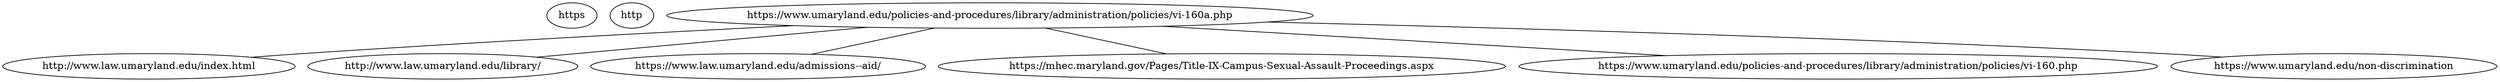 strict graph  {
https [child_link="['http://www.law.umaryland.edu/index.html', 'http://www.law.umaryland.edu/library/', 'https://www.law.umaryland.edu/admissions--aid/', 'http://www.law.umaryland.edu/library/', 'https://mhec.maryland.gov/Pages/Title-IX-Campus-Sexual-Assault-Proceedings.aspx', 'https://www.umaryland.edu/policies-and-procedures/library/administration/policies/vi-160.php', 'https://www.umaryland.edu/non-discrimination']", data="b\"\nUMB Policy on Sexual Misconduct - University of Maryland, Baltimore\nSkip to navigation\nSkip to content\nmyUMB\nDirectory\nCOVID-19\nEmergency\nThe Elm\nCalendar\nBlackboard\nSURFS\nUMB Shuttle\nUniversity of Maryland, Baltimore\nAbout UMB\nAbout UMB \xc2\xa0 History, highlights, administration, news, fast facts\nOffices\nAccountability and Compliance\nAdministration and Finance\nCenter for Information Technology Services\nCommunications and Public Affairs\nCommunity Engagement\nEquity, Diversity, and Inclusion\nExternal Relations\nGovernment Affairs\nPhilanthropy\nPresident\xe2\x80\x99s Office\nOffice of the Provost\nResearch and Development\nUniversity Counsel\nUniversity Leadership\nPresident\xe2\x80\x99s Office\nAdministrative Officers\nDeans\nBoards of Visitors\nFaculty Senate\nStaff Senate\nUniversity Counsel\nCore Values\nUMB Experts Guide\nUMB: An Age-Friendly University\nUMB CURE Scholars Program\nThe UMB Community Campus\nPresident's Councils and Initiatives\nCenter for Health and Homeland Security\nCommunity Engagement\nCouncil for the Arts & Culture\nInterprofessional Education\nLeaders in Education: Academy of Presidential Scholars\nMiddle States Self-Study\nPresident's Council for Women\nPresident's Symposium and White Paper Project\nUMBrella\nUMB News\nFor the Media\nPolicies and Procedures\nLibrary\nIndex\nStrategic Plan\nSteering Committee Roster\nLogistics Committee Roster\nEmergency\nUMB Police and Public Safety\nSustainability\nPresident's Signature Events\nCommencement 2023\nFounders Week\nUMB Holiday Craft Fair\nUMB Fast Facts\nWelcome to Baltimore\nOther USM Schools\nMPowering the State\nCampus Maps\nMuseums\nAcademics\nAcademics \xc2\xa0 Schools, policies, registration, educational technology\nSchools and Programs\nSchool of Dentistry\nGraduate School\nSchool of Medicine\nSchool of Nursing\nSchool of Pharmacy\nSchool of Social Work\nCarey School of Law\nUMB Program Explorer\nAcademic Calendar\nAcademic Affairs Policies and Procedures\nAcademy of Lifelong Learning\nLibraries\nHealth Sciences and Human Services Library\nThurgood Marshall Law Library\nSURFS\nBlackboard\nAdmissions\nAdmissions \xc2\xa0 Admissions at UMB are managed by individual schools.\nAdmissions by School\nCarey School of Law Admissions\nGraduate School Admissions\nSchool of Dentistry Admissions\nSchool of Medicine Admissions\nSchool of Nursing Admissions\nSchool of Pharmacy Admissions\nSchool of Social Work Admissions\nStudent Financial Services\nTuition and Fees by School\nStudent Insurance\nOffice of the Registrar\nAcademic Calendar\nSURFS\nUniversity Student Financial Assistance\nFinancial Assistance for Prospective Students\nFinancial Assistance for Current Students\nFinancial Assistance for Graduating Students\nMilitary and Veterans\nResearch\nResearch \xc2\xa0 Offices, contracts, investigators, UMB research profile\nUMB Research Profile\nOrganized Research Centers and Institutes\nUMB Institute for Clinical & Translational Research\nServices for Investigators\nSponsored Programs Administration\nSponsored Projects Accounting and Compliance (SPAC)\nKuali Research\nClinical Trials and Corporate Contracts\nCICERO Log-in\nConflict of Interest\nHuman Research Protections\nEnvironmental Health and Safety\nExport Compliance\nEffort Reporting\nResearch Policies and Procedures\nResources for Investigators\nCenter for Innovative Biomedical Resources\nFind Funding\nFile an Invention Disclosure\nGlobal Learning for Health Equity Network\nManage Your Grant\nResearch Policies and Procedures\nUM Research HARBOR\nUMB ICTR\nCACPR\nUMB CARES\nUMB ROAR\nCenter for Violence Prevention\nOffices and Contacts\nOffice of Research and Development\nCenter for Clinical Trials and Corporate Contracts\nSponsored Programs Administration\nTechnology Transfer/UM Ventures\nUM BioPark\nContact Research and Development\nAccountability and Compliance\nServices\nServices \xc2\xa0 For students, faculty, and staff, international and on-campus\nStudent Services\nStudent Health Resources\nStudent Insurance\nEducational Support and Disability Services\nWriting Center\nURecFit and Wellness\nBookstore\nIntercultural Leadership and Engagement\nOne Card\nStudent Development and Leadership\nEducational Technology\nStudent Counseling Center\nUMB Scholars for Recovery\nUMB Student Affairs\nFaculty and Staff Services\nHuman Resource Services\nTravel Services\nStrategic Sourcing and Acquisition Services\nOffice of the Controller\nOffice of the Ombuds\nEmployee Assistance Program (EAP)\nWorkplace Mediation Service\nFaculty Center for Teaching and Learning\nInternational Services\nUMB Travel: Start Here\nGlobal Hub\nInternational Students, Scholars, and Employees\nCenter for Global Engagement\nInternational Travel SOS\nCampus Services\nEmergency\nUMB Police and Public Safety\nParking and Transportation Services\nUMB shuttle\nCommunications and Public Affairs\nCenter for Information Technology Services\nSMC Campus Center Event Services\nEnvironmental Health and Safety\nDonaldson Brown Riverfront Event Center\nAll-Gender Bathrooms\nEnvironmental Services\nInterprofessional Program for Academic Community Engagement\nVisitor Services\nUniversity Life\nUniversity Life \xc2\xa0 Alerts, housing, dining, calendar, libraries, and recreation\nSMC Campus Center\nUMB Student Affairs\nEmergency\nUMB Alerts\nEmergency Reference Guide\nNews\nUMB News\nThe Elm\nCampus Life Weekly with USGA\nThe Elm Calendar\nStudent Organizations\nStarting a New Universitywide Organization\nUniversity Student Government Association\nHousing\nExplore\nVisit\nApply\nDining Options\nLibraries\nHealth Sciences and Human Services Library\nThurgood Marshall Law Library\nMuseums\nRooms Available on Campus\nURecFit and Wellness\nPlanned Closures\nMembership\nFacilities\nFitness\nAquatics\nIntramural Sports\nSafety Education\nAbout URecFit and Wellness\nOne Card\nHow to Get Your One Card\nMy Account\nOne Card Uses\nLost One Card\nOne Card Policies\nPhoto Services\nOne Card Forms\nOne Card FAQs\nOffice Hours and Directions\nGive to UMB\nGive to UMB \xc2\xa0 Sustain excellence and meet UMB's educational needs for today and tomorrow.\nThank You for Your Gift to UMB\nThe University of Maryland, Baltimore (UMB) is excited to share its\xc2\xa0new online giving page.\nWith enhanced searchability, a streamlined checkout process, and new ways to give such as Venmo, PayPal, Apple Pay, and Google Pay in addition to credit card, donors can support UMB quickly and securely.\nDonate\nGive Now\nWhy Give?\nWays to Give\nWhere to Give\nStaying Connected: You and UMB\nThe UMB Foundation\nOffice of Philanthropy\nMaryland Charity Campaign\nUMB HomeAbout UMBPolicies and ProceduresLibraryAdministrationAdministration Policies\nPolicies and Procedures\nLibrary\nCouncils and Boards\nCouncils and Boards Policies\nFaculty\nFaculty Policies\nAcademic Affairs\nAcademic Affairs Policies\nAcademic Affairs Procedures\nResearch\nResearch Policies\nResearch Procedures\nEnvironmental Health and Safety (EHS) Procedures\nSponsored Projects Procedures\nStudent Affairs\nStudent Affairs Policies\nAdministration\nAdministration Policies\nAdministration Procedures\nAccountability and Compliance Procedures\nCommunications Procedures\nFacilities Procedures\nGeneral Administration Procedures\nParking Procedures\nUMB-Sponsored Educational Activities Involving Minors Procedures\nHuman Resources\nHuman Resources Policies\nHuman Resources Procedures\nHuman Resource Services (HRS) Procedures\nOffice of International Services (OIS) Procedures\nFinancial Affairs\nFinancial Affairs Policies\nFinancial Affairs Procedures\nManagement Advisory Services (MAS) Procedures\nOffice of the Controller Procedures\nExternal Relations\nExternal Relations Policies\nInformation Technology\nInformation Technology Policies\nInformation Technology Procedures\nPublic Safety\nPublic Safety Policies\nPublic Safety Procedures\nIndexAbout the LibrarySchool Resources\nAdministration Policies\nVI-1.60(A)\nUMB Policy on Sexual Misconduct\nAdministration\n|\nApproved August 14, 2020\nResponsible VP/AVP\nSusan C. Buskirk, DM, MS\nRevision History\nApproved by the President March 30, 2015, replaced V1-1.30(A), to comply with USM V1-1.60 (eff. June 27, 2014, revised June 19, 2015); Revised August 26, 2015; Revised August 14, 2020; Revised March 24, 2023 to update links.\nPolicy Statement I. PURPOSE\nUniversity of Maryland, Baltimore (\xe2\x80\x9cUMB\xe2\x80\x9d or \xe2\x80\x9cInstitution\xe2\x80\x9d) is committed to providing a learning and working environment free from Sexual Misconduct, as defined in Section III of this Policy.\xc2\xa0 UMB prohibits and will not tolerate Sexual Misconduct. Sexual Misconduct is a form of sex discrimination prohibited by state and federal laws, including Title IX of the Education Amendments of 1972 as amended (\xe2\x80\x9cTitle IX\xe2\x80\x9d) and Title VII of the Civil Rights Act of 1964 as amended, and some forms of Sexual Misconduct may constitute criminal activity. UMB endeavors to foster a climate free from Sexual Misconduct through training, education, prevention programs, and policies and procedures that promote prompt reporting, prohibit retaliation, and promote timely, fair, and impartial investigation and resolution of Sexual Misconduct cases in a manner that eliminates the Sexual Misconduct, prevents its reoccurrence, and addresses its effects.\nII. SCOPE\nA. Applicability and Jurisdiction\nAll students, faculty, and staff, as well as third parties and contractors under UMB control, are subject to this Policy regardless of sex, sexual orientation, gender identity, or gender expression. This Policy applies to Sexual Misconduct in connection with any UMB educational program or activity, including Sexual Misconduct (1) in any UMB facility or on any UMB property; (2) in connection with any UMB sponsored, recognized or approved program, visit, or activity, regardless of location and inclusive of the online environment; (3) that impedes equal access to any UMB educational program or activity or adversely effects the employment of a member of the UMB community; or (4) that otherwise threatens the health or safety of a member of the UMB community. Nothing in this Policy is intended to supersede or conflict with any federal compliance obligation.\nFederal regulations implementing Title IX of the Education Amendments of 1972 (Title IX) require that UMB implement certain procedures when UMB obtains Actual Knowledge of Sexual Harassment in its Education Programs or Activities against a person in the United States. UMB will address all allegations to determine whether the conduct occurred in the context of its employment or educational program or activity and/or has continuing effects on the campus or in an off-campus UMB program or activity, violating UMB policy. Prohibited Sexual Misconduct that violates UMB policy that does not fall under the scope of Title IX either because it occurs outside the United States or because it does not fall within Title IX\xe2\x80\x99s definition of Sexual Harassment will be addressed using alternate processes as more fully described in UMB\xe2\x80\x99s procedures.\nIf the Respondent is unknown or is not a member of the UMB community, the Title IX Coordinator will assist the Complainant (and the reporting party if someone other than the alleged victim has reported the Sexual Misconduct) in identifying appropriate campus and local resources and support options. UMB may take other actions as appropriate, such as barring a third party from UMB property and/or events. When the Respondent is enrolled in or employed by another USM institution, the Title IX Coordinator can assist in liaising with the appropriate individual for that institution and, in some instances, may make a report to the institution, as the alleged conduct may be prohibited by that school\xe2\x80\x99s policies. Similarly, the Title IX Coordinator may be able to provide support to a student or employee who reports discrimination in an externship, study abroad program, or other environment external to UMB.\nB. Protection of Minors\nIn Maryland, a person under the age of 16 years cannot consent to sexual activity. This means that sexual contact by an individual over the age of 18 with a person younger than 16 years old may be a crime, could require an immediate report to the applicable child welfare agency and/or local law enforcement agency, and represents a potential violation of this Policy, even if the minor appeared to welcome the sexual activity. See UMB\xe2\x80\x99s Procedures for Reporting Suspected Child Abuse or Neglect (VI-1.50(A)) for mandatory requirements for Sexual Misconduct that includes a minor.\nC. Academic Freedom\nThis Policy is not meant to inhibit or prohibit educational content or discussions inside or outside of the classroom that include controversial or sensitive subject matters protected by academic freedom.\nD. Guidance\nUMB encourages those who are unsure whether a situation is controlled by this Policy to ask questions and seek advice through the Title IX Office or the Consultation Line, available at https://www.umaryland.edu/oac/consult-with-us/.\nIII. DEFINITIONS\nA. Actual Knowledge\nUMB will have actual knowledge that a violation of this Policy may have occurred when notice of the alleged violation is given to an Official with Authority to take corrective action. A report to the Title IX Coordinator or designee or received through UMB\xe2\x80\x99s Hotline is sufficient to provide UMB with actual knowledge.\nB. Advisor\nAdvisor means a person chosen by a party or appointed by the institution to accompany the party to meetings related to the resolution process, to advise the party on that process, and to conduct cross-examination for the party at the hearing, if any.\nC. Complainant\nAn individual who is alleged to be the victim of conduct that is in violation of this Policy.\nD. Confidential Employees\nEmployees of UMB who, in relation to the services being provided on behalf of the institution, have a professional or legal obligation to keep communications confidential. A list of these individuals is listed in Section VI.C.4.\nE. Consent\nA knowing, voluntary, and affirmatively communicated willingness to mutually participate in a particular sexual activity or behavior.\xc2\xa0 Consent must be given by a person with the ability and capacity to exercise free will and make a rational and reasonable judgment. Consent may be expressed either by affirmative words or actions, as long as those words or actions create a mutually understandable permission regarding the conditions of sexual activity. Consent may be withdrawn at any time. Consent cannot be obtained by force, threat, coercion, fraud, manipulation, reasonable fear of injury, intimidation, or by using one\xe2\x80\x99s mental or physical helplessness or incapacity. Consent cannot be implied based on the mere fact of a previous consensual dating or sexual relationship. Consent to engage in sexual activity with one person does not imply consent to engage in sexual activity with another.\nIf a person is incapacitated, which is to be deprived of their capacity or natural power, they are not able to make rational decisions and, therefore, cannot consent to sexual activity. Incapacity will be evaluated using a reasonable person standard, e.g., would a reasonable person believe the person is/was unable to consent.\xc2\xa0 Incapacitation can be caused by the consumption of alcohol, but a person who is \xe2\x80\x9cdrunk\xe2\x80\x9d or intoxicated\xe2\x80\x9d may or may not be incapacitated; incapacitation can also be the result of being drugged, unconscious, sleep-deprived and/or ill.\nF. Dating Violence\nViolence committed by a person who is or has been in a social relationship of a romantic or intimate nature with the complainant. The existence of such a relationship shall be determined based on the Complainant\xe2\x80\x99s statement, with consideration of the length of the relationship, the type of relationship, and the frequency of interaction between the persons involved in the relationship.\nG. Domestic Violence\nA felony or misdemeanor crime of violence committed by a current or former spouse or intimate partner of the victim; by a person with whom the victim shares a child in common; by a person who is cohabitating with or has cohabitated with the victim as a spouse or intimate partner; by a person similarly situated to a spouse of the victim under the domestic or family violence laws of the jurisdiction in which the crime of violence occurred; or by any other person against an adult or youth victim who is protected from that person\xe2\x80\x99s acts under the domestic or family violence laws of Maryland or the jurisdiction in which the crime or violence occurred.\nH. Education Program or Activity\nIncludes locations, events, or circumstances over which UMB has or does exercise substantial control over both the respondent and the context in which the sexual harassment occurs, and also includes any building owned or controlled by a student organization that is officially recognized by UMB.\nI. Emergency Removal\nRemoval of a party from UMB\xe2\x80\x99s program or activity on an emergency basis, provided UMB has undertaken an individualized safety and risk analysis, determined that an immediate threat to the physical health or safety of any student or other individual arising from the allegations of sexual harassment justifies removal, and provided the respondent with notice and an opportunity to challenge the decision immediately following the removal.\nJ. Formal Complaint\nA document filed by a Complainant or signed by the Title IX Coordinator alleging sexual harassment by a Respondent and requesting that UMB investigate the allegation of sexual harassment. A formal complaint may be filed with the Title IX Coordinator in person, by mail, or by electronic mail, by using the contact information required to be listed for the Title IX Coordinator.\nK. Hearing Decision-maker\nDecision-maker refers to the individual(s) who have decision-making and sanctioning authority within UMB\xe2\x80\x99s formal grievance process.\nL. Hearing Panelist\nIndividuals who serve on hearing panels within UMB\xe2\x80\x99s formal grievance process.\nM. Investigator\nInvestigator means the person or persons charged by UMB with gathering facts about an alleged violation of this Policy, synthesizing the evidence, and compiling this information into an investigation report.\nN. Non-confidential Employees\nEmployees of UMB who do not have a professional or legal obligation to keep communications confidential as listed in Section VI.C.4.\nO. Official with Authority\nAny official of UMB with authority to institute corrective measures on behalf of the institution.\nP. Quid Pro Quo\nUnwelcome sexual advances, requests for sexual favors, and other verbal or physical conduct of a sexual nature by a person having power or authority over another and submission to such sexual conduct is made, either explicitly or implicitly, a term or condition of an individual\xe2\x80\x99s work or educational development or performance, or evaluation thereof.\nQ. Respondent\nA person who has been accused of violating this Policy.\nR. Retaliation\nIntimidating, threatening, coercing, or discriminating against any individual for the purpose of interfering with any right or privilege secured by law, USM or UMB policy relating to Sexual Misconduct, or because an individual has made a report, testified, assisted, or participated in any manner in an investigation, proceeding, or hearing related to Sexual Misconduct. Retaliation includes retaliatory harassment.\nS. Sex- and/or Gender-based Discrimination\nThe unfair, unfavorable, or inequitable treatment of a person based on their biological sex, gender identity, gender expression, and/or sexual orientation.\nT. Sexual Assault\nAn offense classified as a forcible or nonforcible sex offense, which as of 2018 have been combined in the single category \xe2\x80\x9csex offenses,\xe2\x80\x9d under the uniform crime reporting system of the Federal Bureau of Investigation and is defined as:\nAny sexual act including Rape, Sodomy, Sexual Assault With An Object, or Fondling directed against another person, without the consent of the victim, including instances where the victim is incapable of giving consent; also unlawful sexual intercourse.\nRape\xe2\x80\x94 (Except Statutory Rape) The carnal knowledge of a person, without the consent of the victim, including instances where the victim is incapable of giving consent because of his/her age or because of his/her temporary or permanent mental or physical incapacity\nSodomy\xe2\x80\x94 Oral or anal sexual intercourse with another person, without the consent of the victim, including instances where the victim is incapable of giving consent because of his/her age or because of his/her temporary or permanent mental or physical incapacity\nSexual Assault With An Object\xe2\x80\x94 To use an object or instrument to unlawfully penetrate, however slightly, the genital or anal opening of the body of another person, without the consent of the victim, including instances where the victim is incapable of giving consent because of his/her age or because of his/her temporary or permanent mental or physical incapacity\nFondling\xe2\x80\x94 The touching of the private body parts of another person for the purpose of sexual gratification without the consent of the victim, including instances where the victim is incapable of giving consent because of his/her age or because of his/her temporary or permanent mental or physical incapacity\nIncest\xe2\x80\x94 Nonforcible sexual intercourse between persons who are related to each other within the degrees wherein marriage is prohibited by law. In Maryland, pursuant to Family Law \xc2\xa7 2-202, a man may not marry his: grandmother, mother, daughter, sister, granddaughter, grandfather's wife, wife's grandmother, father's sister, mother's sister, stepmother, wife's mother, wife's daughter, son's wife, grandson's wife, wife's granddaughter, brother's daughter or sister's daughter. A woman may not marry her: grandfather, father, son, brother, grandson, grandmother's husband, husband's grandfather, father's brother, mother's brother, stepfather, husband's father, husband's son, daughter's husband, husband's grandson, brother's son, sister's son, or granddaughter's husband.\nStatutory Rape\xe2\x80\x94Nonforcible sexual intercourse with a person who is under the statutory age of consent.\xc2\xa0 In Maryland, the statutory age of consent is 16 years of age (which means the victim must be under 16); however, 14- and 15-year-olds may consent if the offender is less than four years older than the victim.\nU. Sexual Coercion\nThe use of unreasonable pressure to compel another individual to initiate or continue sexual activity against the individual\xe2\x80\x99s will. A person\xe2\x80\x99s words or conduct are sufficient to constitute coercion if they wrongfully impair another individual\xe2\x80\x99s freedom of will and ability to choose whether to engage in sexual activity. Coercion includes but is not limited to intimidation, manipulation, threats of emotional or physical harm, and blackmail. Examples of coercion include threatening to disclose another individual\xe2\x80\x99s private sexual information, or threatening to harm oneself if the other party does not engage in the sexual activity.\nV. Sexual Exploitation\nTaking non-consensual or abusive sexual advantage of another person for one\xe2\x80\x99s own advantage or benefit or for the advantage or benefit of anyone other than the person being exploited.\nW. Sexual Harassment\nConduct on the basis of sex that satisfies one or more of the following: (1) An employee of the recipient conditioning the provision of an aid, benefit, or service of the recipient on an individual\xe2\x80\x99s participation in unwelcome sexual conduct; (2) Unwelcome conduct determined by a reasonable person to be so severe, pervasive, and objectively offensive that it effectively denies a person equal access to the recipient\xe2\x80\x99s education program or activity; or (3) \xe2\x80\x9cSexual assault\xe2\x80\x9d as defined in 20 U.S.C. 1092(f)(6)(A)(v), \xe2\x80\x9cdating violence\xe2\x80\x9d as defined in 34 U.S.C. 12291(a)(10), \xe2\x80\x9cdomestic violence\xe2\x80\x9d as defined in 34 U.S.C. 12291(a)(8), or \xe2\x80\x9cstalking\xe2\x80\x9d as defined in 34 U.S.C. 12291(a)(30).\nX. Sexual Intimidation\nAny unreasonable behavior, verbal or nonverbal, which has the effect of subjecting members of any biological sex or gender to humiliation, embarrassment, or discomfort because of their biological sex or gender. Sexual intimidation can include but is not limited to (1) threats to sexually assault another person; (2) gender or sex-based Stalking, including cyber-Stalking; or (3) engaging in indecent exposure.\nY. Sexual Misconduct\nAn umbrella term that includes Sex or Gender-based Discrimination, Dating Violence, Domestic Violence, Sexual Exploitation, Sexual Harassment, Sexual Intimidation, Sexual Violence (including Sexual Assault), and Stalking.\nZ. Sexual Violence\nA form of Sexual Harassment referring to physical sexual acts perpetrated without Consent. Sexual Violence includes rape, Sexual Assault, sexual battery, and Sexual Coercion.\nAA. Stalking\nA course of conduct directed at a specific person that would cause a reasonable person to (1) fear for the person\xe2\x80\x99s safety or the safety of others; or (2) suffer substantial emotional distress. Course of conduct means two or more acts, including, but not limited to, acts in which the stalker directly, indirectly, or through third parties, by any action, method, device, or means follows, monitors, observes, surveils, threatens, or communicates to or about, a person, or interferes with a person\xe2\x80\x99s property.\nBB. Supportive Measures\nSupportive measures are non-disciplinary, non-punitive individualized services offered as appropriate, as reasonably available, and without fee or charge to the Complainant or the Respondent before or after the filing of a formal complaint or where no formal complaint has been filed. Such measures are designed to restore or preserve equal access to the recipient\xe2\x80\x99s education program or activity without unreasonably burdening the other party, including measures designed to protect the safety of all parties or the recipient\xe2\x80\x99s educational environment, or deter sexual harassment.\nIV. TITLE IX COMPLIANCE AND OVERSIGHT\nTitle IX Coordinator\nUMB\xe2\x80\x99s Title IX Coordinator oversees and coordinates UMB\xe2\x80\x99s compliance with all aspects of Title IX of the Education Amendments of 1972, all associated regulations promulgated under Title IX, and this Policy. The Title IX Coordinator is housed in the Office of Accountability and Compliance (OAC):\nStephanie Suerty, MPA, CCEPActing Title IX CoordinatorDirector, Special Projects\xc2\xa0Office of Accountability & Compliance\xc2\xa0410-706-5212\xc2\xa0titleixcompliance@umaryland.edu\nThe Title IX Coordinator acts to ensure that all UMB representatives involved in the investigation, resolution, and disciplinary processes act with objectivity and impartiality. Where the Title IX Coordinator determines that a UMB representative poses a conflict of interest or bias, the Title IX Coordinator shall recuse that person(s) from the investigation, resolution, adjudication, and disciplinary processes. Concerns of bias or a potential conflict of interest by any other administrator involved in the investigation, resolution, adjudication, and disciplinary processes should be raised with the Title IX Coordinator.\nThe Title IX Coordinator is responsible for receiving complaints or reports of conduct that could constitute sex discrimination or sexual harassment, managing the Title IX Program, including the informal and formal grievance processes, and ensuring effective implementation of any remedies determined through UMB\xe2\x80\x99s grievance process.\nReports of misconduct or discrimination committed by the Title IX Coordinator, or concerns regarding potential bias or conflict of interest by the Title IX Coordinator, should be made to UMB\xe2\x80\x99s Chief Accountability Officer and Vice President, Dr. Susan Buskirk; or through the UMB Hotline.\nV. POLICY EXPECTATIONS\nA. Prohibitions Against Sex and Gender-based Discrimination\nUMB adheres to all federal and state laws and regulations prohibiting discrimination in public institutions of higher education. Specifically, Title IX prohibits discrimination on the basis of sex in UMB programs and activities.\nUMB does not discriminate, or tolerate discrimination, against any employee, applicant for employment, student, or applicant for admission on the basis of sex, sexual orientation, gender identity or gender expression.\xc2\xa0 Sex and Gender-based Discrimination is prohibited.\nThis Policy includes Sex and Gender-based Discrimination in both employment and access to educational opportunities, and access to services and programs provided by UMB.\xc2\xa0 Therefore, any member of the UMB community who acts to deny, deprive, or limit the educational or employment access and/or opportunities of any member of the UMB community, guest, or visitor on the basis of sex or gender in violation of federal and state laws and regulations is in violation of this Policy. UMB's prohibitions on discrimination extend to its admissions and hiring processes. UMB will take steps to eliminate prohibited conduct, prevent its reoccurrence, and remedy its effects.\nB. Prohibition Against Sexual Misconduct\nUMB does not tolerate Sexual Misconduct of or by any employee, affiliate, volunteer, student, visitor, contractor, or guest. UMB will act to remedy all forms of Sexual Misconduct.\nUMB reserves the right to address offensive conduct and/or harassment not prohibited by this Policy, for example, harassment that does not rise to the level of creating a hostile environment, or is of a generic nature not based on sex or gender. Such conduct may be referred for alternative review and resolution by the Office of Accountability and Compliance (OAC) to other departments as appropriate, including to Human Resources Services (HRS) for human resource related violations and to Deans or their designees for student code of conduct violations.\nVI. REPORTING SEXUAL MISCONDUCT\nA. Reporting Policy Violations to UMB\nAny person may report Sexual Harassment (whether or not the person reporting is the person alleged to be the victim of conduct that could constitute Sexual Harassment).\n1. Employees\nAll UMB Non-Confidential Employees, including students employed by UMB, who learn of or observe conduct which they believe may be a violation of this Policy are required to report it to the Title IX Coordinator or Official with Authority.\xc2\xa0 Failure of a Non-Confidential Employee to report an incident or incidents of Sexual Misconduct of which they become aware is a violation of this Policy and the violator could be subject to disciplinary action.\nNo employee (other than UMB Police) is authorized to investigate or resolve reports of prohibited conduct without the involvement of the Title IX Coordinator.\n2. Students\nAll UMB students are encouraged to report actual or suspected violations of this Policy.\n3. Third Parties\nThird Parties (e.g., contractors, visitors, etc.) are encouraged to report actual or suspected violations of this Policy.\nB. Privacy and Confidentiality\n1. UMB is committed to protecting the privacy and confidentiality of information of all individuals involved in a Sexual Misconduct matter.\xc2\xa0 Privacy and confidentiality have distinct meanings under this Policy.\nPrivacy generally means that information related to a report of Sexual Misconduct will be shared only with those UMB employees with a \xe2\x80\x9cneed to know\xe2\x80\x9d the information in order to assist in the review, investigation, or resolution of the report.\xc2\xa0 Although not bound by confidentiality, these employees will make every effort to protect the privacy interests of all individuals, consistent with due process requirements and the need for a thorough review.\nConfidentiality means that the information shared with professionals who have been designated by UMB as confidential resources cannot be revealed to any other person without the express permission of the individual who shared the information with the professional.\xc2\xa0 These designated professionals are listed in Section VI.C.4., below.\n2. Reporting Party\xe2\x80\x99s Request for Confidentiality\nAn individual who wishes to discuss a Sexual Misconduct matter confidentially may do so by speaking with a professional who has a legal duty to maintain confidentiality.\xc2\xa0 Confidential resources for UMB students and employees are listed in Section VI.C.4., below.\xc2\xa0 Information shared with these resources will not be shared with anyone without the individual\xe2\x80\x99s express permission, unless maintaining such confidentiality would result in imminent physical harm to the individual or other individuals.\xc2\xa0 When a report involves suspected abuse of a minor, applicable laws and UMB policies require reporting to child protective services and/or local law enforcement.\n3. Reporting Party\xe2\x80\x99s Request for Privacy\nIf a Complainant or other reporting party does want their name to be shared, does not want an investigation to take place, or does not want a formal resolution to be pursued, they may make such a request to the Title IX Coordinator, who will evaluate the request along with various considerations, including risks to members of the UMB community and legal requirements. UMB will take all reasonable steps to investigate and respond to the complaint consistent with a request for privacy or a request not to pursue an investigation.\xc2\xa0 Where UMB is unable to take action consistent with the request of the Complainant or reporting party, the Title IX Coordinator will inform them about UMB\xe2\x80\x99s chosen course of action.\n4. Timely Warning\nIf a report of Sexual Misconduct discloses a serious or continuing threat to the UMB community, UMB may issue a campus-wide timely warning to protect the health or safety of the UMB community. The timely warning will not include identifying information about the reporting party.\nC. Options for Reporting\nReports of Sexual Misconduct may be made to UMB using any of the following options:\n1. Report by phone, e-mail or U.S. mail, directly to the Title IX Coordinator:\nStephanie Suerth, MPA, CCEPActing Title IX CoordinatorOffice of Accountability and Compliance620 West Lexington Street, 5th FloorBaltimore, MD 21201410-706-5212titleixcompliance@umaryland.edu\n2. Officials with Authority\nAny official of UMB with authority to institute corrective measures on behalf of the institution.\n3. Report via the UMB Hotline:\nOnline: https://secure.ethicspoint.com/domain/media/en/gui/28588/index.html\xc2\xa0Telephonically: 866-594-5220\n4. Confidential Reporting\nOn Campus:\nUMB Student Counseling Center staff\nUMB Employee Assistance Program staff\nUMB health service providers working in their capacity as providers to assist a victim\nOff Campus:\nLocal rape crisis centers\nDomestic and/or dating violence resources, including centers and safe houses\nClergy/chaplains\nLocal medical facilities, including those offering SAFE (sexual assault forensic exam) services\nThe above resources will maintain confidentiality except in cases involving a threat of imminent physical injury, or abuse of a minor or vulnerable adult. Confidential employees who are also designated as Campus Security Authorities will submit timely anonymous, aggregate statistical information for Clery Act purposes.\nCampus counselors and the Employee Assistance Program are available to help free of charge and can be seen on an emergency basis during regular business hours.\nD. Criminal Reporting to Law Enforcement\nIndividuals experiencing Sexual Misconduct have the right to file criminal charges with law enforcement:\nBaltimore Police Department (Baltimore City)Special Investigation Section601 E. Fayette StreetBaltimore, Maryland 21202Emergency: 911Telephone: 410-396-2411\nUMB Title IX personnel are available to promptly assist anyone experiencing Sexual Violence, including Sexual Assault, in making a report to the appropriate law enforcement and/or disciplinary authorities.\nUMB has entered into an agreement with the Baltimore Police Department to clearly set the expectations and requirements, as required by Title IX, for referral of criminal matters to law enforcement.\nF. Grievance Reporting to Governmental Authorities\nIndividuals experiencing Sexual Misconduct or Sex- and/or Gender-based Discrimination have the right to file a formal grievance with government authorities:\nAssistant Secretary for Civil RightsU.S. Department of Education Office for Civil Rights (OCR)400 Maryland Avenue, SWWashington, DC 20202-1100Customer Service Hotline #: (800) 421-3481Facsimile: 202-453-6012TDD#: 877-521-2172Email:\xc2\xa0OCR@ed.govWebsite:\xc2\xa0http://www.ed.gov/ocr\nEmployees experiencing Sexual Misconduct or Sex- and/or Gender-based Discrimination may file a formal charge with government authorities:\nU.S. Equal Employment Opportunity Commission (EEOC)10 S. Howard Street, Third FloorBaltimore, MD\xc2\xa0 21201800-669-4000TTY 800-669-6820eeoc.gov\nMaryland Commission on Civil Rights6 St. Paul Street, Suite 900Baltimore, MD\xc2\xa0 21202410-767-8600800-637-6247mccr@maryland.gov\nExempt and non-exempt employees may also pursue allegations of employment discrimination under Title 5, Subtitle 2, of the State Personnel and Pensions Article, Maryland Annotated Code.\xc2\xa0 If an employee wishes to proceed under Title 5, the employee must specify that preference at the time the complaint is made.\xc2\xa0 Non-exempt employees have a third option; they may pursue allegations of employment discrimination under Title 13 of the Education Article, Maryland Annotated Code.\nF. Statement of Rights\nThe following description of rights is intended to comply with State law. Many of the following rights represent UMB\xe2\x80\x99s Core Values and apply in all situations whether or not a Title IX Hearing is required or utilized. Some of the following rights, as noted herein, are specific to and reserved for students.\nThe right to be treated with dignity, respect, and sensitivity by UMB officials;\nThe right to a fair, impartial, and equitable investigation and resolution of all credible allegations of Sexual Misconduct made in good faith to UMB officials with authority;\nThe right to timely written notice of all alleged violations, the precise misconduct being alleged, the date and location of the alleged misconduct, the implicated policies and procedures, and possible sanctions;\nThe right to timely written notice of any material modifications to the allegations (e.g., additional incidents or allegations, additional reporting parties, unsubstantiated allegations) and any attendant adjustments needed to clarify potential policy violations implicated;\nThe right to disciplinary proceedings and resolutions that provide for all parties being heard;\nThe right to have UMB policies and procedures followed without material deviation;\nThe right not to be pressured to mediate or otherwise informally resolve any reported Sexual Misconduct involving violence, including Sexual Violence;\nThe right to determine if law enforcement or medical assistance is desired and to seek law enforcement and/or medical assistance after initially declining such assistance;\nThe right not to be discouraged by UMB officials from reporting Sexual Misconduct to both on-campus and off-campus authorities;\nThe right to be informed by UMB officials of options to notify law enforcement authorities, including on-campus and local police, and the option to be assisted by UMB authorities in notifying such authorities. This also includes the right not to be pressured to report;\nThe right to have allegations of violations of this Policy responded to promptly and with sensitivity by UMB law enforcement and/or other UMB officials;\nThe right to be informed of available Supportive Measures, such as counseling; advocacy; health care; legal, student financial aid, visa, and immigration assistance; or other student services, both on campus and in the community;\nThe right to be informed of available assistance in changing academic, living, and/or working situations after an alleged incident of Sexual Misconduct, if such changes are reasonably available. No formal report, or investigation, either campus or criminal, need occur before this option is available. Such actions may include, but are not limited to:- Changing an on-campus student\xe2\x80\x99s housing to a different on-campus location- Assistance from UMB staff in completing the relocation- Changing an employee\xe2\x80\x99s work environment (e.g. reporting structure, office relocation)- Transportation accommodations- Visa/immigration assistance- Arranging to dissolve a housing contract and a pro-rated refund- Exam, paper, and/or assignment rescheduling or adjustment- Taking an incomplete in, or a withdrawal from, a class (may be retroactive)- Transferring class sections- Temporary withdrawal/leave of absence (may be retroactive)- Campus safety escorts- Alternative course completion options\nThe right to have UMB maintain such actions for as long as necessary and for protective measures to remain private, provided privacy does not impair UMB\xe2\x80\x99s ability to provide the accommodations or protective measures;\nThe right to be fully informed of relevant UMB policies and procedures as well as the nature and extent of all alleged violations;\nThe right to receive, sufficiently in advance, written notice of any meeting or interview involving the other party, when possible;\nThe right to identify and, through an Advisor, question relevant witnesses, including expert witnesses;\nThe right to provide the investigator(s)/Hearing Panelists/Decision-maker with a list of questions that, if deemed relevant and appropriate, may be asked by a party\xe2\x80\x99s Advisor of any party or witness;\nThe right not to have irrelevant prior sexual history admitted as evidence, except to (a) prove the source of injury; (b) prove prior Sexual Misconduct; (c) support a claim that a student has an ulterior motive; or (d) impeach a student\xe2\x80\x99s credibility after that student has put their own prior sexual conduct at issue;\nThe right of a party not to have their history of mental health counseling, treatment, or diagnosis, considered by the adjudicating official or body, unless the party consents;\nThe right to have access to the case file and evidence regarding the alleged acts obtained during the investigation or considered by an adjudicating officer or body, and to respond to that evidence on the record;\nA fair opportunity for each party to provide the investigator(s) with their account and have that account be on the record;\nThe right to receive a final determination made by the adjudicating official or body regarding whether the Sexual Misconduct Policy has been violated and the basis for the determination;\nThe right to respond to the investigation report within the timeframes provided herein, including comments providing any additional relevant evidence after the opportunity to review the investigation report, and to have that response on the record;\nThe right to have reports of alleged Policy violations addressed by investigators, Title IX Coordinators, Hearing Panelists/Decision-maker who have received relevant annual training;\nThe right to meetings, interviews, and/or hearings that are closed to the public;\nThe right to provide and review testimony electronically or in a way in which the parties are not required to be in the physical presence of one another, as long as all hearing proceedings are live and provide the ability to see and hear the other party in real time;\nThe right to petition that any UMB representative in the process be recused on the basis of demonstrated bias and/or conflict of interest;\nThe right to have an Advisor of their choice accompany and assist the party in all meetings and/or interviews associated with the resolution process, including the right to an attorney as an Advisor as described in this Policy;\nThe right to be informed timely in a written notice of outcome letter of the finding(s) and sanction(s) of the resolution process and a detailed rationale therefore (including an explanation of how credibility was assessed);\nThe right to be informed of the grounds for appealing any finding and sanction of the resolution process, and the procedures for doing so in accordance with the standards for appeal established by UMB.\nVII. MEDICAL ATTENTION\nMercy Medical Center is the designated treatment center for sexual assault and domestic violence in Baltimore City where victims of sexual assault (aged 13 and older) may obtain a Sexual Assault Forensic Exam (SAFE), including Sexual Assault Evidence Collection Kits.\xc2\xa0\xc2\xa0 A police report is not required in order to obtain an exam, which can be conducted up to five (5) days after an assault. Medical attention is recommended even if more than five (5) days have passed since the assault occurred.\nMercy Medical Center Emergency Room345 St. Paul PlaceBaltimore, Maryland 21202410-332-9494https://bmoresafemercy.org/for-patients/\nUMB Title IX personnel are available to promptly assist anyone experiencing sex- or gender-based violence, including sexual assault, in obtaining medical attention, including providing transportation to the nearest designated SAFE hospital.\nInformation on Maryland SAFE programs located outside Baltimore City is included in Section XIV. Resources, below.\nVIII. AMNESTY\nUMB encourages the reporting of Sexual Misconduct by victims and witnesses.\xc2\xa0 Sometimes, victims or witnesses are hesitant to report misconduct or participate in resolution processes because they fear that they themselves may be accused of policy violations.\xc2\xa0 It is in the best interest of the UMB community for victims and witnesses to report misconduct.\xc2\xa0 To encourage reporting, UMB offers amnesty from minor policy violations related to the incident.\nIf the behavior was a violation of the drug or alcohol policy, and UMB is not required by law to intervene or report, UMB will offer amnesty if the violation occurred reasonably during or near the time of the alleged Sexual Misconduct, the person reported or is cooperating with UMB\xe2\x80\x99s investigation in good faith, and the behavior did not put another individual\xe2\x80\x99s health or safety at risk.\nUMB encourages community members to assist victims during or after an incident when it is safe to do so, and offers training in bystander intervention.\xc2\xa0 For students who offer help to others in need, UMB pursues a policy of amnesty from minor policy violations related to the incident.\nIX. THE RESOLUTION PROCESS\nUpon receipt by the Title IX Coordinator or Official with Authority of an allegation or notice of an alleged violation of the Policy, UMB initiates its resolution process, which involves a prompt preliminary review to determine if there is reasonable cause to believe this Policy has been violated.\nThe Title IX Coordinator will initiate communication with the Complainant to offer Supportive Measures and determine if the Complainant wishes to file a Formal Complaint.\xc2\xa0 Upon receipt of a Formal Complaint, the parties will be provided with written notice of the allegations, UMB\xe2\x80\x99s grievance process, including formal and informal resolution processes, the right of an Advisor of the party\xe2\x80\x99s choice, and UMB\xe2\x80\x99s policies regarding knowingly making false statements or submitting false information.\nUMB will investigate allegations in a Formal Complaint.\xc2\xa0 Any allegations that do not constitute an allegation of Sexual Harassment as defined in Section III.W, did not occur in UMB\xe2\x80\x99s education program or activity, or did not occur against a person in the United States, will be dismissed for purposes of a Formal Complaint of Sexual Harassment under Title IX; such a dismissal does not preclude UMB from taking action under this Policy, UMB\xe2\x80\x99s Code of Ethics and Conduct or other relevant policies.\nUMB\xe2\x80\x99s investigatory process assumes the responsibility to ensure that the burden of proof and the burden of gathering sufficient evidence to reach a determination is borne by UMB. During the investigation process, the parties will have an equal opportunity to present witnesses, including fact and expert witness, and other inculpatory and exculpatory evidence.\xc2\xa0 Neither party will be restricted from discussing the allegations or gathering and presenting relevant evidence.\nTo the extent allegations fall within the scope of Title IX, at the conclusion of the investigation, adjudication of the allegations will occur through a live hearing.\xc2\xa0 During the hearing, as more fully described in the Procedures, each party, through their Advisor, will have the opportunity to question and cross-examine the other party and any witnesses.\xc2\xa0 Live hearings may be conducted with the parties located in separate rooms/locations with technology enabling the decision-maker(s), panelists, and parties to simultaneously see and hear the party or the witness answering questions. For parties that do not have an advisor, UMB will provide an Advisor of its choice, who may or may not be an attorney, for the purposes of conducting such questioning and cross-examination. An audio or audiovisual recording, or transcript, of the live hearing will be made available to the parties for inspection and review.\xc2\xa0 A Determination will be made by the Decision-maker and a written Determination report will be provided to the parties simultaneously.\nTo the extent allegations fall partially within the scope of Title IX and partially within the scope of other policies, UMB may bifurcate matters.\nThe parties may appeal a Determination, or any dismissal of a Formal Complaint, on the following grounds:\nProcedural irregularity that affected the outcome of the matter;\nNew evidence that was not reasonably available at the time the determination regarding responsibility or dismissal of the Formal Complaint was made, that could affect the outcome of the matter; and\nThe Title IX Coordinator, investigator(s), or decision-maker(s) had a conflict of interest or bias for or against complainants or respondents generally or the individual complainant or respondent that affected the outcome of the matter.\nIn order to make a determination of whether or not a policy violation occurred, UMB uses the \xe2\x80\x9cpreponderance of the evidence\xe2\x80\x9d standard, that is, whether it is more likely than not that a policy violation occurred.\nThe investigation and subsequent resolution processes determine whether the Policy has been violated. If it is determined that a policy violation occurred, UMB will promptly implement effective remedies designed to end the discrimination, prevent its reoccurrence, and address its effects.\nUpon the freely given consent of both parties, an informal resolution process may be chosen in lieu of the formal process of investigation and adjudication.\xc2\xa0 For those parties that agree to an Informal Process, UMB will provide a written notice of the allegation, the requirements for participation in the Informal Resolution process, the right to withdraw from the Informal Resolution process at any time before a resolution is agreed upon, and the potential consequences that may result from participating in the Informal Resolution process. Where there is an allegation of Sexual Misconduct committed by an employee against a student, the Informal Resolution process will not be offered as an option.\nUMB prohibits the use of mediation to resolve policy violations where the Sexual Misconduct includes stalking, sexual assault, or sexual coercion.\nA. Advisors\nComplainants and Respondents may have an advisor of their choice attend with them all meetings and interviews within the resolution process, if they so choose.\nWhere a matter falls within the scope of Title IX such that a live hearing is required, Complainants and Respondents must have an advisor when a formal process is initiated and these advisors will be responsible for questioning witnesses during the live hearing of the grievance process. Each party may select whomever they wish for this role if the person(s) is eligible and available, i.e., is not a party or witness in the process and is not a minor. Examples of advisors include a licensed attorney, an advocate who is supervised by a licensed attorney, or a trained advocate. In addition, as necessary, a translator will be made available upon request of a party.\nThe advisor may attend meetings or interviews with the party.\xc2\xa0 The advisor must attend any hearings and will be required to conduct any cross-examination on behalf of the party they are advising.\xc2\xa0 The advisor may offer private consultations with the party during hearings, meetings, and interviews, except during questioning of the party.\xc2\xa0 Parties may request, through the Title IX Coordinator, to have more than one Advisor.\xc2\xa0 The decision to grant this request is at the sole discretion of the Title IX Coordinator and will be granted equitably to all parties.\nA current or former UMB student who makes a complaint or who responds to a complaint on which a formal Title IX investigation is initiated and who was enrolled as a student at UMB at the time of the incident that is the basis of the complaint may obtain legal counsel through the Maryland Higher Education Commission (the \xe2\x80\x9cCommission\xe2\x80\x9d). The Commission has developed a list of attorneys and legal services programs willing to represent students on a pro bono basis or at reduced fees equivalent to those paid to attorneys under civil legal services programs administered by the Maryland Legal Services Corporation. The student may select an attorney on the Commission\xe2\x80\x99s list or seek an alternate attorney to whom the Commission will pay reasonable fees equivalent to those paid to attorneys under civil legal services programs.\xc2\xa0 Any fees above and beyond those paid under civil legal services programs administered by the Maryland Legal Services Corporation are the responsibility of the student. The Commission will not pay attorney\xe2\x80\x99s fees for representation of a student in any criminal or civil matter or any administrative matter that is not a Title IX proceeding at an institution operating in Maryland. See https://mhec.maryland.gov/Pages/Title-IX-Campus-Sexual-Assault-Proceedings.aspx.\nB. Timeliness\nUMB will make a good faith effort to complete the resolution process, including any appeal, within a sixty (60) calendar day time period, which can be extended as necessary by the Title IX Coordinator, with notice to the parties.\nUMB may undertake a short delay in its investigation (several days to weeks) and resolution process if circumstances require. Such circumstances include, but are not limited to, the need for language assistance, the absence of parties and/or witnesses, and/or accommodation for disabilities or health conditions. UMB will communicate in writing the anticipated duration of the delay and reason to the parties and provide the parties with status updates if necessary. UMB will promptly resume its investigation and resolution process as soon as feasible. During such a delay, UMB will implement Supportive Measures as deemed appropriate. Institutional action(s) are not precluded on the grounds that civil or criminal charges involving the underlying incident(s) have been filed or that criminal charges have been dismissed or reduced.\nC. Withdrawal or Resignation During Resolution Process\nStudents: Should a student decide not to participate in the process, the process will proceed to an appropriate resolution.\nShould a student Respondent permanently withdraw from the Institution, the process will end, as the Institution no longer has disciplinary jurisdiction over the former student. However, UMB will continue to address and remedy any systemic issues, variables that have contributed to the alleged violation(s), and any ongoing effects of the alleged misconduct. The student who withdraws or leaves while the process is pending may not return to UMB and a hold will be placed on their ability to be readmitted. If the student withdraws or takes leave for a specified period of time (e.g., one semester or term), the process will continue and that student will not be permitted to return to UMB unless and until the process is concluded and, where applicable, any sanctions have been satisfied. During the process, UMB may put a hold on a Respondent\xe2\x80\x99s transcript or place a note on a Respondent\xe2\x80\x99s transcript or dean\xe2\x80\x99s disciplinary certification that a disciplinary matter is pending.\nEmployees: Should an employee Respondent resign from employment with unresolved allegations pending, the resolution process ends, as UMB no longer has disciplinary jurisdiction over the former employee. However, UMB will continue to address and remedy any systemic issues, variables that contributed to the alleged violation(s), and any ongoing effects of the alleged misconduct.\nX. SUPPORTIVE MEASURES\nIndividuals involved in reported Sexual Misconduct may be entitled to Supportive Measures.\xc2\xa0 In some instances, Supportive Measures such as no-contact orders, may extend beyond the conclusion of informal or formal resolution of a complaint.\xc2\xa0 Supportive Measures are not sanctions.\nSupportive Measures, may include, but are not limited to, the following:\ncounseling\nnotification of the appropriate administrative authorities regarding possible absences from employment or academic program\nextensions of deadlines or other course-related adjustments\narrangements for alternative academic, living, or employment situations, if such alternative is available and feasible\nmodifications to work or class schedules, building access points, parking lot assignments, and other similar logistics, including increased security and monitoring of certain areas of the campus\ndevelopment of a mutual no-contact order (or a no-trespass order against a non-affiliated third party)\nAny request(s) for Supportive Measures should be made to the Title IX Coordinator. The Title IX Coordinator, or their designee, will contact the appropriate UMB personnel to coordinate and implement Supportive Measures.\nXI. SANCTIONS\nSanctions may be imposed upon any member of the UMB community determined to have violated this Policy. The following are examples of remedial responses and sanctions that may be recommended singly or in combination:\nA. Student Remediations and Sanctions\nWarning\nProbation\nSuspension\nDismissal\nRequired Counseling\nRequired Training or Education\nWithholding Degree\nRevocation of Degree\nTranscript Notation\nOther Actions\nB. Employee Remediations and Sanctions\nWarning \xe2\x80\x93 Written or Verbal\nPerformance Improvement Plan\nRequired Counseling\nRequired Training or Education\nDemotion\nSuspension without Pay\nSuspension with Pay\nTermination\nOther Actions\nC. Sanctioning for Sexual Misconduct\nUMB considers Sexual Assault to be the most serious sexual misconduct.\xc2\xa0 Respondents found responsible for Sexual Assault violations typically receive the most severe sanctions, including suspension or dismissal for students and termination for employees. However, UMB reserves the right to impose any level of sanction, ranging from a reprimand up to and including suspension or expulsion/termination, for any act of Sexual Misconduct, based on the facts and circumstances of the particular case.\nThe Hearing Decision-maker or Panel reserves the right to deviate from the range of recommended sanctions in the case of serious mitigating circumstances or egregiously offensive conduct. Neither the initial hearing officers nor any appeals body or officer will deviate from the range of recommended sanctions unless compelling justification exists to do so.\nRespondents are expected to comply with all assigned sanctions, responsive actions, and corrective actions within the timeframe specified by the Decision-maker and/or Title IX Coordinator. Failure to abide by the sanctions/actions imposed by the date specified, whether by refusal, neglect, or any other reason, may result in additional sanctions/actions, including suspension, expulsion, and/or termination, and may be noted on a student\xe2\x80\x99s official transcript or in an employee\xe2\x80\x99s official record. A suspension will be lifted only after compliance is achieved to the satisfaction of the Title IX Coordinator.\nD. Prohibition on Retaliation\nRetaliation is any adverse action taken because of a person\xe2\x80\x99s participation in a protected activity. Protected activities include reporting an incident that may implicate this Policy, participating in the resolution process (as a party or witness), supporting a reporting party, Complainant or Respondent, or assisting in providing information relevant to an investigation. Protected activities also include opposing Sexual Misconduct, refusing to participate in wrongful or unlawful activities or refusing to carry out a directive that would include engaging in or hiding wrongful or unlawful activities.\xc2\xa0\xc2\xa0 Adverse actions are negative professional or educational actions, that would not otherwise have been taken, to deter an individual from engaging in, or in retaliation against an individual for participating in, protected activities.\xc2\xa0 Adverse actions are actions that would dissuade a reasonable person from engaging in the complaint process (either as a party or non-party witness).\nActs of alleged retaliation should be reported immediately using the UMB Hotline and will be promptly investigated as a potential separate violation of this Policy. UMB is prepared to take appropriate steps to prevent retaliation.\nXII. RECORDS\nRecords of all allegations, investigations, formal and informal resolutions, and hearings will be kept for at least seven (7) years by the Title IX Coordinator. The Institution will also retain records of the training provided to Title IX Coordinators, investigators, and decision-makers.\nXIII. PREVENTION AND EDUCATION PROGRAMS\nAnnually, UMB community members are expected to participate in training that addresses Title IX rights, responsibilities, and obligations, raises awareness regarding Sexual Misconduct, and seeks to prevent its occurrence. Information on mandatory training will be provided through the Title IX website.\nTraining for Students: UMB provides mandatory student training at the beginning of each academic year.\nTraining for Employees: UMB provides mandatory employee training upon hire and at the beginning of each academic year. Additional mandatory training may be required based on the employee\xe2\x80\x99s role within UMB.\nAdditionally, University Recreation and Fitness (URecFit), in collaboration with University Police, offers Rape Aggression Defense Training (RAD) on techniques for prevention and defense.\nRequests for additional training can be made through the Office of Accountability and Compliance, at www.umaryland.edu/oac.\nXIV. RESOURCES\nMental Health & Victim Service Resources\nUMB Resources:\nUMB Employee Assistance Program (Confidential Resource)419 W. Redwood St., Suite 560Baltimore, MD 21201Phone: 667-214-1555Monday to Friday, 8 a.m. to 5 p.m. (other times by appointment)A counselor is available by pager 24 hours a day, seven days a week \xe2\x80\x94 follow the instructions on the voice mail.www.umb-eap.org\nUMB Student Counseling Center (Confidential Resource)HS/HSL Library601 W. Lombard St., Suite 440Phone: 410-328-8404; Fax: 410-328-5291Monday to Friday, 8:30 a.m. to 5 p.m.Limited evening hours Mondays and Tuesdayswww.umaryland.edu/counseling\nUMB Office of the OmbudspersonBrian O. Godette, JD714 W. Lombard St., Room 201Baltimore, MD 21201410-706-8534bgodette@umaryland.edu\nBaltimore City Resources:\nDomestic Violence:House of Ruth:Hotline: 410-889-RUTH (7884)https://hruth.org/\nSexual Assault/Sexual Violence:UMB has entered into an agreement with Turnaround to provide trauma-informed services to members of the UMB community who have experienced Sexual Misconduct.\nTurnaroundThe Walbert Building1800 N. Charles Street, Suite 404Baltimore, MD 2120124 Hour Helpline: 443-279-0379www.turnaroundinc.org\nMaryland Resources:\nMaryland Coalition Against Sexual Assault (MCASA)(Includes a statewide service provider directory)301-328-7023https://mcasa.org\nMaryland SAFE Programs(Includes a listing of SAFE programs by County)https://mcasa.org/safe-programs\nSexual Assault Legal Institute (SALI)Toll Free: 877-496-SALI\nMaryland Network Against Domestic Violence(Includes a statewide service provider directory)Office: 301-429-3601Statewide Helpline: 1-800-MD-HELPShttps://mnadv.org\nNational Resources:\nNational Stalking Resource Center:202-467-8700\nVictim Connect Hotline: 855-4-VICTIM (855-484-2846)https://victimconnect.org/get-help/talk-to-someone/\nNational Domestic Violence Hotline:1-800-779-7233www.thehotline.org\nNational Sexual Assault Hotline:1-800-656-HOPE (4673)\nGLBT National Help Center:1-888-843-4564\nGLBT Youth Hotline (up to age 25):1-800-246-7743\nRelated Policies\nUSM Policy on Sexual Harassment\nRelated Procedures\nUMB PROCEDURES FOR RESOLVING SEXUAL MISCONDUCT COMPLAINTS UNDER THE JURISDICTION OF TITLE IX OF THE EDUCATION AMENDMENT OF 1972 \xe2\x80\x9cTITLE IX PROCEDURES\xe2\x80\x9d\nUMB PROCEDURES FOR RESOLVING SEXUAL MISCONDUCT COMPLAINTS OUTSIDE THE JURISDICTION OF TITLE IX OF THE EDUCATION AMENDMENT OF 1972 \xe2\x80\x9cNON- TITLE IX PROCEDURES\xe2\x80\x9d\nReporting Through The UMB Hotline\nFill out my online form.\nThe University of Maryland, Baltimore is the founding campus of the University System of Maryland.  620 W. Lexington St., Baltimore, MD 21201 | 410-706-3100 \xc2\xa9  2021-2022 University of Maryland, Baltimore. All rights reserved.\nback to top\nFacilities Work Request\nIT Help Desk\nJobs\nParking & Transportation\nUMB Housing\nURecFit and Wellness\nThe University of Maryland, Baltimore is the founding campus of the University System of Maryland.\n620 W. Lexington St., Baltimore, MD 21201 | 410-706-3100\n\xc2\xa9 2022-2023 University of Maryland, Baltimore. All rights reserved.\nSite Map\nPrivacy\nWeb Accessibility\nWeb Feedback\nNon-Discrimination\nCore Values\""];
http [child_link="['http://www.law.umaryland.edu/academics/programs--centers/business-law-program/', 'http://www.law.umaryland.edu/academics/programs--centers/environmental-law-program/', 'http://www.law.umaryland.edu/academics/programs--centers/law--health-care-program/', 'http://www.law.umaryland.edu/academics/programs--centers/intellectual-property-law-program/', 'http://www.law.umaryland.edu/academics/programs--centers/international-and-comparative-law-program/', 'https://www.mdtobaccolaws.org', 'http://www.law.umaryland.edu/academics/programs--centers/gibson-banks-center-for-race-and-the-law/', 'http://www.law.umaryland.edu/academics/ms-in-law-program/', 'http://www.law.umaryland.edu/academics/programs--centers/business-law-program/', 'http://www.law.umaryland.edu/academics/programs--centers/environmental-law-program/', 'http://www.law.umaryland.edu/academics/programs--centers/law--health-care-program/', 'http://www.law.umaryland.edu/academics/programs--centers/intellectual-property-law-program/', 'http://www.law.umaryland.edu/academics/programs--centers/international-and-comparative-law-program/', 'https://www.mdtobaccolaws.org', 'http://www.law.umaryland.edu/academics/programs--centers/gibson-banks-center-for-race-and-the-law/', 'http://www.law.umaryland.edu/academics/ms-in-law-program/', 'http://www.law.umaryland.edu/content/articles/name-733211-en.html']", data="b'\nHome\nCurrent StudentsFaculty & StaffAlumni & FriendsEmployersPrograms & CentersBusiness LawCybersecurity & Crisis ManagementDispute ResolutionEnvironmental LawLaw & Health CareIntellectual Property LawInternational & Comparative LawWomen, Leadership & EqualityChac\xc3\xb3n Center for Immigrant JusticeLegal Resource Center for Public Health PolicyCenter for Health & Homeland SecurityGibson-Banks Center for Race and the LawGiveApplyVisitLog InSearchSearchSubmit SearchClose SearchAcademicsAcademicsAcademics\nExplore our degrees, programs, and other academic offerings.Learn More  AcademicsAcademicsJD ProgramLLM ProgramMS in Law ProgramDual-Degree ProgramsAreas of StudyPrograms & CentersClinicsExperiential LearningCertificates & TracksBar PreparationAdvising & SupportAcademic CalendarPolicies & ProceduresClassroom GridCourse CatalogAdmissions & AidAdmissions & AidTuition & Fees\nLearn more about the admissions process, and connect with us.Learn More  Admissions & AidAdmissions ApplyTuition & FeesScholarships & AidDiversity & InclusionFast FactsVisits & EventsContact AdmissionsAdmitted StudentsStudent LifeStudent LifeLife in Baltimore\nFind your place in Charm City and our student community!Learn More  Student LifeStudent LifeLife in BaltimoreHousing & TransportationHealth & WellnessStudent JournalsTrial & Advocacy TeamsStudent OrganizationsPeer AdvisorsCareersCareersCareer Counseling\nPlan your journey and access resources with our career development team.Learn More  CareersCareersCareer CounselingExternshipsAlumni Mentorship Career Fair & Job BoardsFaculty & ResearchFaculty & ResearchLatest in Faculty News\nRead more about the work our faculty are engaging in.Learn More  Faculty & ResearchFaculty & ResearchFaculty NewsProjects & InitiativesMeet Our FacultyPublications & ScholarshipMurray FellowsLibraryLibraryThurgood Marshall Law Library\nAccess library databases and find additional research and publication support.Learn More  LibraryLibraryServicesDatabasesResearch HelpAbout UsNews & EventsNews & EventsBrowse Maryland Carey Law News\nSee the latest stories and find upcoming events.Learn More  News & EventsNews & EventsCurrent StudentsFaculty & StaffAlumni & FriendsEmployersPrograms & CentersBusiness LawCybersecurity & Crisis ManagementDispute ResolutionEnvironmental LawLaw & Health CareIntellectual Property LawInternational & Comparative LawWomen, Leadership & EqualityChac\xc3\xb3n Center for Immigrant JusticeLegal Resource Center for Public Health PolicyCenter for Health & Homeland SecurityGibson-Banks Center for Race and the LawGiveApplyVisitLog InSearchSubmit SearchUniversity of Maryland Francis King Carey School of LawFind your place at Maryland Carey Law Discover your passionThe depth and breadth of our curriculum, including both theoretical and practical courses, will broaden your understanding of the legal profession and help you discover what types of law you find most interesting.AREAS OF STUDYPrepare for your futureBeyond your coursework, you will have access to important skill building, networking, and career development opportunities that pave the way for you to secure employment upon graduation. CAREERSMaryland Carey Law Degree ProgramsJD ProgramLLM ProgramMS in Law ProgramDual-Degree ProgramsUpcoming Events     7Nov                                        Charting Your Legal Career: Discover Certificate & Track Programs                                 12:00 PM                                                          Learn about the benefits of our certificate and track programs.                                 8Nov                                        IP Enforcement: What You Need to Know                                 12:00 PM                                                          Learn about the DOJ\'s role and priorities when enforcing intellectual property rights.                                 9Nov                                        Career Exploration Fair                                 3:00 PM                                                          CDO presents the 15th Annual Career Exploration Fair                                  View All EventsFaculty ExpertiseMaryland Carey Law is home to faculty who publish, teach, and work at the leading edge of the academy and the profession.VIEW PUBLICATIONSFeatured PublicationRace and National Security (Oxford University Press, 2023) edited by Professor Matiangai SirleafRace and National Security is a groundbreaking volume, which serves as a catalyst for remembering, exposing, and reconceiving the role of race in national security.By the numbers10Specialty ProgramsMaryland Carey Law offers opportunities in a variety of disciplines including health law, dispute resolution, environmental law, business law, cybersecurity and crisis management, intellectual property, international and comparative law, and women, leadership, and equality. Explore specialty programs & centersMaryland Carey Law\'s Clinical Law Program is one of the region\'s largest public interest law firms.Make a difference in Baltimore and beyondAs a student attorney, you will work alongside faculty members on real-life cases and gain a combination of theoretical study and practical experience that will prepare you to hit the ground running in your legal career.About the ClinicsIn the Gender, Prison, and Trauma Clinic, student attorneys meet regularly with professors to discuss case theory, case strategy, and the individual and systemic issues raised by their clients and cases.CommunityThe deep bonds I formed throughout my time in law school have lasted all these years later and I am grateful to have this incredible network of support on both a personal and a professional level. Shara Boonshaft \'02Assistant Dean for Development & Alumni Relations\nUniversity of Maryland Francis King Carey School of LawMaryland Carey Law NewsClinical Law Program wraps 50th celebration with conference on the next 50 LLSA honors alums Anya Marino, Erick Marquina at IMPACTO Award celebration Professor Matiangai Sirleaf investigates race and national security in new book  BROWSE ALL STORIESSpotlightCELEBRATING 50 YEARSThe Clinical Law Program at Maryland Carey Law celebrates 50 years of providing access to justice for the people of Maryland.Learn More about \"CELEBRATING 50 YEARS\"SMALL CITY,BIG DREAMSLocated in the country\xe2\x80\x99s 2nd largest legal marketExternships and opportunities in private practice, government, non-profits, and NGOsMany diverse, exciting neighborhoods for you to call homeLIFE IN BALTIMORE Get in touch.APPLYGIVEAboutContact UsABA Required DisclosuresLog InUMB HomeUMB Shuttle UMB HotlineFacebookTwitterYoutubeInstagramLinkedIn\xc2\xa9 University of Maryland Francis King Carey School of Law500 W. Baltimore Street, Baltimore, MD 21201-1786 All rights reserved.PrivacyAccessibilityAll Policies'"];
http [child_link="['http://www.law.umaryland.edu/academics/programs--centers/business-law-program/', 'http://www.law.umaryland.edu/academics/programs--centers/environmental-law-program/', 'http://www.law.umaryland.edu/academics/programs--centers/law--health-care-program/', 'http://www.law.umaryland.edu/academics/programs--centers/intellectual-property-law-program/', 'http://www.law.umaryland.edu/academics/programs--centers/international-and-comparative-law-program/', 'https://www.mdtobaccolaws.org', 'http://www.law.umaryland.edu/academics/programs--centers/gibson-banks-center-for-race-and-the-law/', 'http://www.law.umaryland.edu/academics/ms-in-law-program/', 'http://www.law.umaryland.edu/academics/programs--centers/business-law-program/', 'http://www.law.umaryland.edu/academics/programs--centers/environmental-law-program/', 'http://www.law.umaryland.edu/academics/programs--centers/law--health-care-program/', 'http://www.law.umaryland.edu/academics/programs--centers/intellectual-property-law-program/', 'http://www.law.umaryland.edu/academics/programs--centers/international-and-comparative-law-program/', 'https://www.mdtobaccolaws.org', 'http://www.law.umaryland.edu/academics/programs--centers/gibson-banks-center-for-race-and-the-law/', 'http://catalog.umd.edu/F/?func=file&file_name=find-b&local_base=ml']", data="b'\nLibrary\nCurrent StudentsFaculty & StaffAlumni & FriendsEmployersPrograms & CentersBusiness LawCybersecurity & Crisis ManagementDispute ResolutionEnvironmental LawLaw & Health CareIntellectual Property LawInternational & Comparative LawWomen, Leadership & EqualityChac\xc3\xb3n Center for Immigrant JusticeLegal Resource Center for Public Health PolicyCenter for Health & Homeland SecurityGibson-Banks Center for Race and the LawGiveApplyVisitLog InSearchSearchSubmit SearchClose SearchAcademicsAcademicsAcademics\nExplore our degrees, programs, and other academic offerings.Learn More  AcademicsAcademicsJD ProgramLLM ProgramMS in Law ProgramDual-Degree ProgramsAreas of StudyPrograms & CentersClinicsExperiential LearningCertificates & TracksBar PreparationAdvising & SupportAcademic CalendarPolicies & ProceduresClassroom GridCourse CatalogAdmissions & AidAdmissions & AidTuition & Fees\nLearn more about the admissions process, and connect with us.Learn More  Admissions & AidAdmissions ApplyTuition & FeesScholarships & AidDiversity & InclusionFast FactsVisits & EventsContact AdmissionsAdmitted StudentsStudent LifeStudent LifeLife in Baltimore\nFind your place in Charm City and our student community!Learn More  Student LifeStudent LifeLife in BaltimoreHousing & TransportationHealth & WellnessStudent JournalsTrial & Advocacy TeamsStudent OrganizationsPeer AdvisorsCareersCareersCareer Counseling\nPlan your journey and access resources with our career development team.Learn More  CareersCareersCareer CounselingExternshipsAlumni Mentorship Career Fair & Job BoardsFaculty & ResearchFaculty & ResearchLatest in Faculty News\nRead more about the work our faculty are engaging in.Learn More  Faculty & ResearchFaculty & ResearchFaculty NewsProjects & InitiativesMeet Our FacultyPublications & ScholarshipMurray FellowsLibraryLibraryThurgood Marshall Law Library\nAccess library databases and find additional research and publication support.Learn More  LibraryLibraryServicesDatabasesResearch HelpAbout UsNews & EventsNews & EventsBrowse Maryland Carey Law News\nSee the latest stories and find upcoming events.Learn More  News & EventsNews & EventsCurrent StudentsFaculty & StaffAlumni & FriendsEmployersPrograms & CentersBusiness LawCybersecurity & Crisis ManagementDispute ResolutionEnvironmental LawLaw & Health CareIntellectual Property LawInternational & Comparative LawWomen, Leadership & EqualityChac\xc3\xb3n Center for Immigrant JusticeLegal Resource Center for Public Health PolicyCenter for Health & Homeland SecurityGibson-Banks Center for Race and the LawGiveApplyVisitLog InSearchSubmit Search\nHomeLibrary\nThurgood Marshall Law LibraryIn this Section:LibraryServicesDatabasesResearch HelpAbout UsQuick LinksResearch GuidesContact InformationLibrary NewsFAQsChat with a LibrarianOnline Journals\nLibrary Catalog and Collections\nKeyword\nTitle\nAuthor\nSearch articles, books, journals & more\nSearch\nAdvanced search\nOther CatalogsWorldCatLaw Library Catalog (USM Version)USM CatalogMy Library AccountStudent ResourcesGroup Study RoomCourse ReadingILLExam ArchiveFaculty ResourcesResearchPublicationInstructionVisiting the LibraryAlumni ServicesMembers of the PublicLibrary PoliciesHoursFOLLOW THE THURGOOD MARSHALL LAW LIBRARY\nFacebook\xc2\xa0-\xc2\xa0Twitter\xc2\xa0-\xc2\xa0InstagramAboutContact UsABA Required DisclosuresLog InUMB HomeUMB Shuttle UMB HotlineFacebookTwitterYoutubeInstagramLinkedIn\xc2\xa9 University of Maryland Francis King Carey School of Law500 W. Baltimore Street, Baltimore, MD 21201-1786 All rights reserved.PrivacyAccessibilityAll Policies'"];
https [child_link="['https://www.law.umaryland.edu/academics/programs--centers/business-law-program/', 'https://www.law.umaryland.edu/academics/programs--centers/environmental-law-program/', 'https://www.law.umaryland.edu/academics/programs--centers/law--health-care-program/', 'https://www.law.umaryland.edu/academics/programs--centers/intellectual-property-law-program/', 'https://www.law.umaryland.edu/academics/programs--centers/international-and-comparative-law-program/', 'https://www.mdtobaccolaws.org', 'https://www.law.umaryland.edu/academics/programs--centers/gibson-banks-center-for-race-and-the-law/', 'https://www.law.umaryland.edu/academics/ms-in-law-program/', 'https://www.law.umaryland.edu/academics/programs--centers/business-law-program/', 'https://www.law.umaryland.edu/academics/programs--centers/environmental-law-program/', 'https://www.law.umaryland.edu/academics/programs--centers/law--health-care-program/', 'https://www.law.umaryland.edu/academics/programs--centers/intellectual-property-law-program/', 'https://www.law.umaryland.edu/academics/programs--centers/international-and-comparative-law-program/', 'https://www.mdtobaccolaws.org', 'https://www.law.umaryland.edu/academics/programs--centers/gibson-banks-center-for-race-and-the-law/']", data="b\"\nAdmissions & Aid\nCurrent StudentsFaculty & StaffAlumni & FriendsEmployersPrograms & CentersBusiness LawCybersecurity & Crisis ManagementDispute ResolutionEnvironmental LawLaw & Health CareIntellectual Property LawInternational & Comparative LawWomen, Leadership & EqualityChac\xc3\xb3n Center for Immigrant JusticeLegal Resource Center for Public Health PolicyCenter for Health & Homeland SecurityGibson-Banks Center for Race and the LawGiveApplyVisitLog InSearchSearchSubmit SearchClose SearchAcademicsAcademicsAcademics\nExplore our degrees, programs, and other academic offerings.Learn More  AcademicsAcademicsJD ProgramLLM ProgramMS in Law ProgramDual-Degree ProgramsAreas of StudyPrograms & CentersClinicsExperiential LearningCertificates & TracksBar PreparationAdvising & SupportAcademic CalendarPolicies & ProceduresClassroom GridCourse CatalogAdmissions & AidAdmissions & AidTuition & Fees\nLearn more about the admissions process, and connect with us.Learn More  Admissions & AidAdmissions ApplyTuition & FeesScholarships & AidDiversity & InclusionFast FactsVisits & EventsContact AdmissionsAdmitted StudentsStudent LifeStudent LifeLife in Baltimore\nFind your place in Charm City and our student community!Learn More  Student LifeStudent LifeLife in BaltimoreHousing & TransportationHealth & WellnessStudent JournalsTrial & Advocacy TeamsStudent OrganizationsPeer AdvisorsCareersCareersCareer Counseling\nPlan your journey and access resources with our career development team.Learn More  CareersCareersCareer CounselingExternshipsAlumni Mentorship Career Fair & Job BoardsFaculty & ResearchFaculty & ResearchLatest in Faculty News\nRead more about the work our faculty are engaging in.Learn More  Faculty & ResearchFaculty & ResearchFaculty NewsProjects & InitiativesMeet Our FacultyPublications & ScholarshipMurray FellowsLibraryLibraryThurgood Marshall Law Library\nAccess library databases and find additional research and publication support.Learn More  LibraryLibraryServicesDatabasesResearch HelpAbout UsNews & EventsNews & EventsBrowse Maryland Carey Law News\nSee the latest stories and find upcoming events.Learn More  News & EventsNews & EventsCurrent StudentsFaculty & StaffAlumni & FriendsEmployersPrograms & CentersBusiness LawCybersecurity & Crisis ManagementDispute ResolutionEnvironmental LawLaw & Health CareIntellectual Property LawInternational & Comparative LawWomen, Leadership & EqualityChac\xc3\xb3n Center for Immigrant JusticeLegal Resource Center for Public Health PolicyCenter for Health & Homeland SecurityGibson-Banks Center for Race and the LawGiveApplyVisitLog InSearchSubmit Search\nHomeAdmissions & Aid\nAdmissions & Aid\nHome\nAcademicsAdmissions & Aid\nAdmissions\nApply\nTuition & Fees\nScholarships & Aid\nDiversity & Inclusion\nFast Facts\nVisits & Events\nContact Admissions\nAdmitted Students\nStudent LifeCareersFaculty & ResearchLibraryNews & EventsCurrent StudentsFaculty & StaffAlumni & FriendsEmployersLog InAboutContact UsABA Required DisclosuresPrivacyAll PoliciesSearchAdmitted\nRegardless of which degree you are pursuing, our admissions team is here to guide you through the application process and answer any questions you may have along the way. You do not have to decide on an emphasis or specialization when applying. If you need assistance at any point on your journey, please don't hesitate to reach out.\xc2\xa0Contact UsApplySubmit your application for one of our degree programs.Start Your Application Tuition and Fees\nUnderstand the tuition and fees associated with each degree program.Learn moreScholarships and AidScholarships, loans, and other financial aid options are available to help you pay for your degree.Learn moreDiversity, Equity, and InclusionWe are committed to increasing diversity, equity, and inclusion in law school and the legal profession.Learn moreLearn more about usVisits and EventsFast FactsVirtual TourResources for Admitted StudentsAdmitted JD and LLM StudentsLearn MoreAdmitted MS in Law StudentsLearn MoreStudent AmbassadorsLearn MoreEnglish Language Competency ExamsBecause facility with written and spoken English is necessary in order to successfully participate in our academic experience, applicants for whom English is a second language or not their primary language must take the Test of English as a Foreign Language (TOEFL) or the International English Language Testing System (IELTS). English Proficiency is proven by an official\xc2\xa0TOEFL\xc2\xa0score of at least 600 paper-based or 90 internet-based, an official\xc2\xa0IELTS\xc2\xa0score of at least 7, previous attendance at a U.S. institution, or proof that English is the applicant\xe2\x80\x99s native language.\xc2\xa0Request that scores be sent directly to the law school.\xc2\xa0Note: TOEFL and IELTS scores are valid for two years.Contact UsIf you have any questions about applying to Maryland Carey Law, please contact the Office of Admissions.admissions@law.umaryland.edu(410) 706-3492    AboutContact UsABA Required DisclosuresLog InUMB HomeUMB Shuttle UMB HotlineFacebookTwitterYoutubeInstagramLinkedIn\xc2\xa9 University of Maryland Francis King Carey School of Law500 W. Baltimore Street, Baltimore, MD 21201-1786 All rights reserved.PrivacyAccessibilityAll Policies\""];
https [child_link="['https://mhec.maryland.gov/pages/default.aspx', 'https://mhec.maryland.gov/Pages/2022-MarylandStatePlan-MHEC.aspx', 'https://mhec.maryland.gov/Pages/Title-IX-Campus-Sexual-Assault-Proceedings---Attorney-List.aspx']", data="b\"\nTitle IX Campus Sexual Assault Proceedings\nYou may be trying to access this site from a secured browser on the server. Please enable scripts and reload this page.\nJavaScript Required\nJavaScript is required to use content on this page. Please enable JavaScript in your browser.\nSkip to Content\nAccessibility Information\nSearch\nSearch\nHomeHOMEABOUT MHECMaryland State Plan for Higher EducationContact MHEC Staff\nMaryland Higher Education Commission\nSTUDENT SUCCESS WITH LESS DEBT\nSection Menu\nQuick Links2022 Maryland Higher Education Commission State PlanState Scholarships and Grants Applying for Financial AidMHEC Outreach Events and PublicationsGrade Point Average (GPA) Upload ToolNEW Electronic File Upload Tool Maryland Community College Promise ScholarshipMSFAA FAQ SheetNear Completer Grant InformationNear Completer College/Major Match PagePress ReleasesAcademic Common MarketClosed Maryland Postsecondary Schools Veterans Education and TrainingInsitutional and Orgnaizational Funding OpportunitiesImportance of AccreditationFacility Accessibility Online FormThe Student Loan Debt Relief Tax Credit Application ProcessMHEC Emergency Regulations COMAR 13B.01.01.19 Employer Student Loan Repayment Assistance Program\nLeft_Content\xe2\x80\x8b\xe2\x80\x8b\xe2\x80\x8b\xe2\x80\x8b\nTitle IX Campus Sexual Assault Proceedings\nMain_Content\xc2\xa0Title IX Campus Sexual Assault Proceedings\nAttorney List\xe2\x80\x8bReimbursement\xc2\xa0Procedures\xe2\x80\x8b\xe2\x80\x8b\nGeneral InformationPursuant to Education Article\xc2\xa0\xc2\xa711\xe2\x80\x93601\xe2\x80\x8b, the Maryland Higher Education Commission (MHEC) maintains a list of attorneys (also known as lawyers) willing to represent students in Title IX Campus Sexual Assault Proceedings pro bono or at reduced fees.Regulations regarding this list are\xc2\xa0here.\xc2\xa0Please contact us at\xc2\xa0TitleIXproceedings.mhec@maryland.gov\xc2\xa0for further assistance.Policies and ProceduresInformation For StudentsHere\xc2\xa0is a list of attorneys (also known as lawyers) you may contact to find representation for a Title IX proceeding you are involved in.\xc2\xa0 The attorneys on this list are limited to charging $100 per hour for their services and these fees may be paid by MHEC upon application by the attorney.\xc2\xa0 Every attorney on this list has attended training on representing students in Title IX proceedings.\xc2\xa0 It is in an attorney\xe2\x80\x99s discretion as to whether they agree to represent you, subject to their availability.\xc2\xa0 If they agree, you will need to sign a retainer agreement (contract)\xc2\xa0with the attorney.\xc2\xa0 If they do not agree, you can contact other attorneys on the list.\xc2\xa0 You are not guaranteed an attorney from this list.MHEC does not recommend or endorse any attorney, law firm, or legal services agency on this list.Per COMAR 13B.09.01.06, MHEC is not liable for any acts or omissions of the attorney, the law firm, or the legal services agency.\xc2\xa0 If you have a complaint about your attorney, please contact the Attorney Grievance Commission.\xc2\xa0 Information on the Attorney Grievance Commission, including instructions on filing a complaint, is available\xc2\xa0here.Information For Institutions of Higher EducationPlease include this website address in your notification to students of their right to have an attorney present:\xc2\xa0https://mhec.maryland.gov/Pages/Title-IX-Campus-Sexual-Assault-Proceedings---Attorney-List.aspx\xc2\xa0\xc2\xa0\xe2\x80\x8b\xe2\x80\x8bInformation For AttorneysAttorneys must register with MHEC to become listed.\xc2\xa0 Attorneys must complete and submit the MHEC Title IX Legal Representation\xc2\xa0List Registration Form.pdfNote: Being on the list does not automatically qualify an attorney, law firm, or legal services agency for payment or guarantee reimbursement.\xc2\xa0 Any attorney, law firm, or legal services agency seeking reimbursement must complete and submit a fee request form (please check back later for this form).Eligibility Requirements To Be On the ListAny attorney seeking to be included on the list must:1.\xc2\xa0\xc2\xa0\xc2\xa0\xc2\xa0\xc2\xa0\xc2\xa0\xc2\xa0\xc2\xa0 Be a licensed attorney in good standing before the Court of Appeals of Maryland;2.\xc2\xa0\xc2\xa0\xc2\xa0\xc2\xa0\xc2\xa0\xc2\xa0\xc2\xa0\xc2\xa0 Have malpractice insurance sufficient to cover representation in a Title IX proceeding;3.\xc2\xa0\xc2\xa0\xc2\xa0\xc2\xa0\xc2\xa0\xc2\xa0\xc2\xa0\xc2\xa0 Attend a training of at least 5 hours, that includes training on trauma-informed representation, provided by the Maryland State Bar Association; a county bar association or the Bar Association of Baltimore City; or an organization funded by the Maryland Legal Services Corporation (MLSC); and,4.\xc2\xa0\xc2\xa0\xc2\xa0\xc2\xa0\xc2\xa0\xc2\xa0\xc2\xa0\xc2\xa0 Complete and submit the MHEC Title IX Legal Representation\xc2\xa0Attorney List Registration Form\xc2\xa0Requirements to Maintain EligibilityIn order to maintain eligibility, an attorney must:\xe2\x80\x8b1.\xc2\xa0\xc2\xa0\xc2\xa0\xc2\xa0\xc2\xa0\xc2\xa0\xc2\xa0\xc2\xa0 Keep their contact information updated with MHEC;2.\xc2\xa0\xc2\xa0\xc2\xa0\xc2\xa0\xc2\xa0\xc2\xa0\xc2\xa0\xc2\xa0 Take at least one case each academic year; and,3.\xc2\xa0\xc2\xa0\xc2\xa0\xc2\xa0\xc2\xa0\xc2\xa0\xc2\xa0\xc2\xa0 Treat all parties involved in the Title IX process with respect and dignity.\xe2\x80\x8bTraining Information\xe2\x80\x8b\xe2\x80\x8b\xe2\x80\x8b\xe2\x80\x8b\xc2\xa0Title IX\xc2\xa0Virtual Training:\xc2\xa0Monday, November 6, 2023, 10 a.m. - 4 p.m.\xe2\x80\x8b\xc2\xa0 \xc2\xa0 \xc2\xa0 \xc2\xa0 \xc2\xa0 \xc2\xa0 \xc2\xa0 \xc2\xa0 \xc2\xa0 \xc2\xa0 \xc2\xa0 \xc2\xa0 \xc2\xa0 \xc2\xa0 \xc2\xa0 \xc2\xa0 \xc2\xa0 \xc2\xa0 \xc2\xa0 Please use this\xc2\xa0Registration Link\xc2\xa0to register for the training.\xc2\xa0 \xc2\xa0 \xc2\xa0 \xc2\xa0 \xc2\xa0 \xc2\xa0 \xc2\xa0 \xc2\xa0 \xc2\xa0 \xc2\xa0 \xc2\xa0 \xc2\xa0 \xc2\xa0 \xc2\xa0 \xc2\xa0 \xc2\xa0 \xc2\xa0 \xc2\xa0 \xc2\xa0 For more information \xc2\xa0contact:\xc2\xa0info@mcasa.org\nCenter_Content\nHuman Trafficking GET HELP\nNational Human Trafficking Hotline - 24/7 Confidential\n1-888-373-7888\n233733\nMore Information  on human trafficking in Maryland\nCustomer Service Promise\nThe State of Maryland pledges to provide constituents, businesses, customers, and stakeholders with friendly and courteous, timely and responsive, accurate and consistent, accessible and convenient, and truthful and transparent services.\nTake Our Survey\nHelp Stop Fraud in State Government\nThe Maryland General Assembly\xe2\x80\x99s Office of Legislative Audits operates a toll-free fraud hotline to receive allegations of fraud and/or abuse of State government resources. Information reported to the hotline in the past has helped to eliminate certain fraudulent activities and protect State resources.\nMore Information\n\xc2\xa9 Copyright Maryland.gov. All rights reserved.\nContact Us\nPrivacy\nAccessibility\nRegister to Vote\n6 North Liberty Street, Baltimore, MD 21201\nPhone: (410) 767-3300\nToll Free: (800) 974-0203 (If calling outside of the Baltimore City area)\nOur Social Media Channels\nWe're available on the following channels.\nGoogle Plus\nYouTube\nVimeo\nVideo\nFlickr\nPinterest\nSnapchat\nLinkedIn\nBlogger\nDelicious\nIssuu\nRSS Feed\nSlack\nReddit\nSoundCloud\nPodcast\niTunes\neNews\nGovDelivery\""];
https [child_link="['http://www.law.umaryland.edu/index.html', 'http://www.law.umaryland.edu/library/', 'https://www.law.umaryland.edu/admissions--aid/', 'http://www.law.umaryland.edu/library/', 'https://www.usmd.edu/regents/bylaws/SectionVI/VI160.pdf', 'https://www.umaryland.edu/policies-and-procedures/library/administration/policies/vi-160a.php', 'https://www.umaryland.edu/non-discrimination']", data="b\"\nUSM Policy on Sexual Harassment - University of Maryland, Baltimore\nSkip to navigation\nSkip to content\nmyUMB\nDirectory\nCOVID-19\nEmergency\nThe Elm\nCalendar\nBlackboard\nSURFS\nUMB Shuttle\nUniversity of Maryland, Baltimore\nAbout UMB\nAbout UMB \xc2\xa0 History, highlights, administration, news, fast facts\nOffices\nAccountability and Compliance\nAdministration and Finance\nCenter for Information Technology Services\nCommunications and Public Affairs\nCommunity Engagement\nEquity, Diversity, and Inclusion\nExternal Relations\nGovernment Affairs\nPhilanthropy\nPresident\xe2\x80\x99s Office\nOffice of the Provost\nResearch and Development\nUniversity Counsel\nUniversity Leadership\nPresident\xe2\x80\x99s Office\nAdministrative Officers\nDeans\nBoards of Visitors\nFaculty Senate\nStaff Senate\nUniversity Counsel\nCore Values\nUMB Experts Guide\nUMB: An Age-Friendly University\nUMB CURE Scholars Program\nThe UMB Community Campus\nPresident's Councils and Initiatives\nCenter for Health and Homeland Security\nCommunity Engagement\nCouncil for the Arts & Culture\nInterprofessional Education\nLeaders in Education: Academy of Presidential Scholars\nMiddle States Self-Study\nPresident's Council for Women\nPresident's Symposium and White Paper Project\nUMBrella\nUMB News\nFor the Media\nPolicies and Procedures\nLibrary\nIndex\nStrategic Plan\nSteering Committee Roster\nLogistics Committee Roster\nEmergency\nUMB Police and Public Safety\nSustainability\nPresident's Signature Events\nCommencement 2023\nFounders Week\nUMB Holiday Craft Fair\nUMB Fast Facts\nWelcome to Baltimore\nOther USM Schools\nMPowering the State\nCampus Maps\nMuseums\nAcademics\nAcademics \xc2\xa0 Schools, policies, registration, educational technology\nSchools and Programs\nSchool of Dentistry\nGraduate School\nSchool of Medicine\nSchool of Nursing\nSchool of Pharmacy\nSchool of Social Work\nCarey School of Law\nUMB Program Explorer\nAcademic Calendar\nAcademic Affairs Policies and Procedures\nAcademy of Lifelong Learning\nLibraries\nHealth Sciences and Human Services Library\nThurgood Marshall Law Library\nSURFS\nBlackboard\nAdmissions\nAdmissions \xc2\xa0 Admissions at UMB are managed by individual schools.\nAdmissions by School\nCarey School of Law Admissions\nGraduate School Admissions\nSchool of Dentistry Admissions\nSchool of Medicine Admissions\nSchool of Nursing Admissions\nSchool of Pharmacy Admissions\nSchool of Social Work Admissions\nStudent Financial Services\nTuition and Fees by School\nStudent Insurance\nOffice of the Registrar\nAcademic Calendar\nSURFS\nUniversity Student Financial Assistance\nFinancial Assistance for Prospective Students\nFinancial Assistance for Current Students\nFinancial Assistance for Graduating Students\nMilitary and Veterans\nResearch\nResearch \xc2\xa0 Offices, contracts, investigators, UMB research profile\nUMB Research Profile\nOrganized Research Centers and Institutes\nUMB Institute for Clinical & Translational Research\nServices for Investigators\nSponsored Programs Administration\nSponsored Projects Accounting and Compliance (SPAC)\nKuali Research\nClinical Trials and Corporate Contracts\nCICERO Log-in\nConflict of Interest\nHuman Research Protections\nEnvironmental Health and Safety\nExport Compliance\nEffort Reporting\nResearch Policies and Procedures\nResources for Investigators\nCenter for Innovative Biomedical Resources\nFind Funding\nFile an Invention Disclosure\nGlobal Learning for Health Equity Network\nManage Your Grant\nResearch Policies and Procedures\nUM Research HARBOR\nUMB ICTR\nCACPR\nUMB CARES\nUMB ROAR\nCenter for Violence Prevention\nOffices and Contacts\nOffice of Research and Development\nCenter for Clinical Trials and Corporate Contracts\nSponsored Programs Administration\nTechnology Transfer/UM Ventures\nUM BioPark\nContact Research and Development\nAccountability and Compliance\nServices\nServices \xc2\xa0 For students, faculty, and staff, international and on-campus\nStudent Services\nStudent Health Resources\nStudent Insurance\nEducational Support and Disability Services\nWriting Center\nURecFit and Wellness\nBookstore\nIntercultural Leadership and Engagement\nOne Card\nStudent Development and Leadership\nEducational Technology\nStudent Counseling Center\nUMB Scholars for Recovery\nUMB Student Affairs\nFaculty and Staff Services\nHuman Resource Services\nTravel Services\nStrategic Sourcing and Acquisition Services\nOffice of the Controller\nOffice of the Ombuds\nEmployee Assistance Program (EAP)\nWorkplace Mediation Service\nFaculty Center for Teaching and Learning\nInternational Services\nUMB Travel: Start Here\nGlobal Hub\nInternational Students, Scholars, and Employees\nCenter for Global Engagement\nInternational Travel SOS\nCampus Services\nEmergency\nUMB Police and Public Safety\nParking and Transportation Services\nUMB shuttle\nCommunications and Public Affairs\nCenter for Information Technology Services\nSMC Campus Center Event Services\nEnvironmental Health and Safety\nDonaldson Brown Riverfront Event Center\nAll-Gender Bathrooms\nEnvironmental Services\nInterprofessional Program for Academic Community Engagement\nVisitor Services\nUniversity Life\nUniversity Life \xc2\xa0 Alerts, housing, dining, calendar, libraries, and recreation\nSMC Campus Center\nUMB Student Affairs\nEmergency\nUMB Alerts\nEmergency Reference Guide\nNews\nUMB News\nThe Elm\nCampus Life Weekly with USGA\nThe Elm Calendar\nStudent Organizations\nStarting a New Universitywide Organization\nUniversity Student Government Association\nHousing\nExplore\nVisit\nApply\nDining Options\nLibraries\nHealth Sciences and Human Services Library\nThurgood Marshall Law Library\nMuseums\nRooms Available on Campus\nURecFit and Wellness\nPlanned Closures\nMembership\nFacilities\nFitness\nAquatics\nIntramural Sports\nSafety Education\nAbout URecFit and Wellness\nOne Card\nHow to Get Your One Card\nMy Account\nOne Card Uses\nLost One Card\nOne Card Policies\nPhoto Services\nOne Card Forms\nOne Card FAQs\nOffice Hours and Directions\nGive to UMB\nGive to UMB \xc2\xa0 Sustain excellence and meet UMB's educational needs for today and tomorrow.\nThank You for Your Gift to UMB\nThe University of Maryland, Baltimore (UMB) is excited to share its\xc2\xa0new online giving page.\nWith enhanced searchability, a streamlined checkout process, and new ways to give such as Venmo, PayPal, Apple Pay, and Google Pay in addition to credit card, donors can support UMB quickly and securely.\nDonate\nGive Now\nWhy Give?\nWays to Give\nWhere to Give\nStaying Connected: You and UMB\nThe UMB Foundation\nOffice of Philanthropy\nMaryland Charity Campaign\nUMB HomeAbout UMBPolicies and ProceduresLibraryAdministrationAdministration Policies\nPolicies and Procedures\nLibrary\nCouncils and Boards\nCouncils and Boards Policies\nFaculty\nFaculty Policies\nAcademic Affairs\nAcademic Affairs Policies\nAcademic Affairs Procedures\nResearch\nResearch Policies\nResearch Procedures\nEnvironmental Health and Safety (EHS) Procedures\nSponsored Projects Procedures\nStudent Affairs\nStudent Affairs Policies\nAdministration\nAdministration Policies\nAdministration Procedures\nAccountability and Compliance Procedures\nCommunications Procedures\nFacilities Procedures\nGeneral Administration Procedures\nParking Procedures\nUMB-Sponsored Educational Activities Involving Minors Procedures\nHuman Resources\nHuman Resources Policies\nHuman Resources Procedures\nHuman Resource Services (HRS) Procedures\nOffice of International Services (OIS) Procedures\nFinancial Affairs\nFinancial Affairs Policies\nFinancial Affairs Procedures\nManagement Advisory Services (MAS) Procedures\nOffice of the Controller Procedures\nExternal Relations\nExternal Relations Policies\nInformation Technology\nInformation Technology Policies\nInformation Technology Procedures\nPublic Safety\nPublic Safety Policies\nPublic Safety Procedures\nIndexAbout the LibrarySchool Resources\nAdministration Policies\nVI-1.60\nUSM Policy on Sexual Harassment\nAdministration\n|\nJuly 22, 2020\nApplies to Staff, Faculty, Students\nView full policy information on the University System of Maryland website.\nRelated Policies\nUMB Policy on Sexual Misconduct\nRelated Procedures\nReporting Through The UMB Hotline\nFill out my online form.\nThe University of Maryland, Baltimore is the founding campus of the University System of Maryland.  620 W. Lexington St., Baltimore, MD 21201 | 410-706-3100 \xc2\xa9  2021-2022 University of Maryland, Baltimore. All rights reserved.\nback to top\nFacilities Work Request\nIT Help Desk\nJobs\nParking & Transportation\nUMB Housing\nURecFit and Wellness\nThe University of Maryland, Baltimore is the founding campus of the University System of Maryland.\n620 W. Lexington St., Baltimore, MD 21201 | 410-706-3100\n\xc2\xa9 2022-2023 University of Maryland, Baltimore. All rights reserved.\nSite Map\nPrivacy\nWeb Accessibility\nWeb Feedback\nNon-Discrimination\nCore Values\""];
https [child_link="['http://www.law.umaryland.edu/index.html', 'http://www.law.umaryland.edu/library/', 'https://www.law.umaryland.edu/admissions--aid/', 'http://www.law.umaryland.edu/library/', 'https://www.umaryland.edu/titleix/', 'https://www.umaryland.edu/titleix/title-ix-reporting-analytics/', 'https://www.umaryland.edu/non-discrimination/', 'https://www.umaryland.edu/non-discrimination/nondiscrimination-policies/', 'https://www.umaryland.edu/coi/state-public-ethics-law/', 'https://www.umaryland.edu/coi/institutional-coi-policy/', 'https://www.umaryland.edu/oac/report-a-concern/report-sexual-misconduct/', 'https://www.umaryland.edu/oac/report-a-concern/report-other-forms-of-discriminationharassment/', 'https://www.umaryland.edu/non-discrimination']", data="b\"\nBias and Discrimination - Accountability and Compliance\nSkip to navigation\nSkip to content\nmyUMB\nDirectory\nCOVID-19\nEmergency\nThe Elm\nCalendar\nBlackboard\nSURFS\nUMB Shuttle\nUniversity of Maryland, Baltimore\nAbout UMB\nAbout UMB \xc2\xa0 History, highlights, administration, news, fast facts\nOffices\nAccountability and Compliance\nAdministration and Finance\nCenter for Information Technology Services\nCommunications and Public Affairs\nCommunity Engagement\nEquity, Diversity, and Inclusion\nExternal Relations\nGovernment Affairs\nPhilanthropy\nPresident\xe2\x80\x99s Office\nOffice of the Provost\nResearch and Development\nUniversity Counsel\nUniversity Leadership\nPresident\xe2\x80\x99s Office\nAdministrative Officers\nDeans\nBoards of Visitors\nFaculty Senate\nStaff Senate\nUniversity Counsel\nCore Values\nUMB Experts Guide\nUMB: An Age-Friendly University\nUMB CURE Scholars Program\nThe UMB Community Campus\nPresident's Councils and Initiatives\nCenter for Health and Homeland Security\nCommunity Engagement\nCouncil for the Arts & Culture\nInterprofessional Education\nLeaders in Education: Academy of Presidential Scholars\nMiddle States Self-Study\nPresident's Council for Women\nPresident's Symposium and White Paper Project\nUMBrella\nUMB News\nFor the Media\nPolicies and Procedures\nLibrary\nIndex\nStrategic Plan\nSteering Committee Roster\nLogistics Committee Roster\nEmergency\nUMB Police and Public Safety\nSustainability\nPresident's Signature Events\nCommencement 2023\nFounders Week\nUMB Holiday Craft Fair\nUMB Fast Facts\nWelcome to Baltimore\nOther USM Schools\nMPowering the State\nCampus Maps\nMuseums\nAcademics\nAcademics \xc2\xa0 Schools, policies, registration, educational technology\nSchools and Programs\nSchool of Dentistry\nGraduate School\nSchool of Medicine\nSchool of Nursing\nSchool of Pharmacy\nSchool of Social Work\nCarey School of Law\nUMB Program Explorer\nAcademic Calendar\nAcademic Affairs Policies and Procedures\nAcademy of Lifelong Learning\nLibraries\nHealth Sciences and Human Services Library\nThurgood Marshall Law Library\nSURFS\nBlackboard\nAdmissions\nAdmissions \xc2\xa0 Admissions at UMB are managed by individual schools.\nAdmissions by School\nCarey School of Law Admissions\nGraduate School Admissions\nSchool of Dentistry Admissions\nSchool of Medicine Admissions\nSchool of Nursing Admissions\nSchool of Pharmacy Admissions\nSchool of Social Work Admissions\nStudent Financial Services\nTuition and Fees by School\nStudent Insurance\nOffice of the Registrar\nAcademic Calendar\nSURFS\nUniversity Student Financial Assistance\nFinancial Assistance for Prospective Students\nFinancial Assistance for Current Students\nFinancial Assistance for Graduating Students\nMilitary and Veterans\nResearch\nResearch \xc2\xa0 Offices, contracts, investigators, UMB research profile\nUMB Research Profile\nOrganized Research Centers and Institutes\nUMB Institute for Clinical & Translational Research\nServices for Investigators\nSponsored Programs Administration\nSponsored Projects Accounting and Compliance (SPAC)\nKuali Research\nClinical Trials and Corporate Contracts\nCICERO Log-in\nConflict of Interest\nHuman Research Protections\nEnvironmental Health and Safety\nExport Compliance\nEffort Reporting\nResearch Policies and Procedures\nResources for Investigators\nCenter for Innovative Biomedical Resources\nFind Funding\nFile an Invention Disclosure\nGlobal Learning for Health Equity Network\nManage Your Grant\nResearch Policies and Procedures\nUM Research HARBOR\nUMB ICTR\nCACPR\nUMB CARES\nUMB ROAR\nCenter for Violence Prevention\nOffices and Contacts\nOffice of Research and Development\nCenter for Clinical Trials and Corporate Contracts\nSponsored Programs Administration\nTechnology Transfer/UM Ventures\nUM BioPark\nContact Research and Development\nAccountability and Compliance\nServices\nServices \xc2\xa0 For students, faculty, and staff, international and on-campus\nStudent Services\nStudent Health Resources\nStudent Insurance\nEducational Support and Disability Services\nWriting Center\nURecFit and Wellness\nBookstore\nIntercultural Leadership and Engagement\nOne Card\nStudent Development and Leadership\nEducational Technology\nStudent Counseling Center\nUMB Scholars for Recovery\nUMB Student Affairs\nFaculty and Staff Services\nHuman Resource Services\nTravel Services\nStrategic Sourcing and Acquisition Services\nOffice of the Controller\nOffice of the Ombuds\nEmployee Assistance Program (EAP)\nWorkplace Mediation Service\nFaculty Center for Teaching and Learning\nInternational Services\nUMB Travel: Start Here\nGlobal Hub\nInternational Students, Scholars, and Employees\nCenter for Global Engagement\nInternational Travel SOS\nCampus Services\nEmergency\nUMB Police and Public Safety\nParking and Transportation Services\nUMB shuttle\nCommunications and Public Affairs\nCenter for Information Technology Services\nSMC Campus Center Event Services\nEnvironmental Health and Safety\nDonaldson Brown Riverfront Event Center\nAll-Gender Bathrooms\nEnvironmental Services\nInterprofessional Program for Academic Community Engagement\nVisitor Services\nUniversity Life\nUniversity Life \xc2\xa0 Alerts, housing, dining, calendar, libraries, and recreation\nSMC Campus Center\nUMB Student Affairs\nEmergency\nUMB Alerts\nEmergency Reference Guide\nNews\nUMB News\nThe Elm\nCampus Life Weekly with USGA\nThe Elm Calendar\nStudent Organizations\nStarting a New Universitywide Organization\nUniversity Student Government Association\nHousing\nExplore\nVisit\nApply\nDining Options\nLibraries\nHealth Sciences and Human Services Library\nThurgood Marshall Law Library\nMuseums\nRooms Available on Campus\nURecFit and Wellness\nPlanned Closures\nMembership\nFacilities\nFitness\nAquatics\nIntramural Sports\nSafety Education\nAbout URecFit and Wellness\nOne Card\nHow to Get Your One Card\nMy Account\nOne Card Uses\nLost One Card\nOne Card Policies\nPhoto Services\nOne Card Forms\nOne Card FAQs\nOffice Hours and Directions\nGive to UMB\nGive to UMB \xc2\xa0 Sustain excellence and meet UMB's educational needs for today and tomorrow.\nThank You for Your Gift to UMB\nThe University of Maryland, Baltimore (UMB) is excited to share its\xc2\xa0new online giving page.\nWith enhanced searchability, a streamlined checkout process, and new ways to give such as Venmo, PayPal, Apple Pay, and Google Pay in addition to credit card, donors can support UMB quickly and securely.\nDonate\nGive Now\nWhy Give?\nWays to Give\nWhere to Give\nStaying Connected: You and UMB\nThe UMB Foundation\nOffice of Philanthropy\nMaryland Charity Campaign\nUMB HomeAbout UMBOfficesAccountability and ComplianceOAC ServicesBias and Discrimination\nAccountability and Compliance\nOffice PersonnelOAC Services\nTitle IX\nResources and References\nPolicies and Procedures\nTraining\nFrequently Asked Questions\nTitle IX Reporting Analytics\nBias and Discrimination\nNondiscrimination Policies\nReport Analytics\nResearch Integrity Office\nResearch Integrity - RCR\nRCR Training\nResearch Misconduct\nResearch Compliance\nAnimal Welfare Assurance\nOffice Personnel\nPolicies Procedures Guidelines\nForms\nIACUC Review Process\nReporting Animal Concerns\nEmergency Information\nEducation and Training\nIACUC Required Training\nVeterinary Resources\nEnvironmental Health and Safety\nBVAMC Specific Training\nLaboratory Animal Exposure Risk Assessment Program\nCICERO Instructional Videos\nResources and Useful Links\nIACUC Administration\nFrequently Asked Questions\nHuman Research Protections\nCOVID-19 Research Involving Humans\nTaskforces and Committees\nCOVID-19 Clinical Trials\nCOVID-19 Non-Clinical Trials\nBiospecimens Repository\nFAQs\nKey Contacts\nFor Researchers\nConsent Form Templates\nInvestigator Manual\nReferenced Materials\nStudy Conduct\nCT.GOV Information\nGeneral Tools and Links\nRequired Training\nInstructional Videos\nCICERO Instructional Videos\nIRB Process Videos\nHRP Lecture Videos\nInstitutional Review Board (IRB)\nExecutive Committee\nHRP Office\nHRPO Personnel\nPerformance Informatics\nFor Research Participants\nUMB HRP Components\nVeterinary Resources\nCayuse Vivarium Operations\nAnimal Procurement\nImports/Exports\nAnimal Facility Access\nIVIS Access\nABSL-2 Access\nAnimal Husbandry and Facility Procedures\nStandard Operating Procedures and Policies\nVeterinary Care\nProtocol Consultation Request\nTechnical Service Request\nAnimal Use Training\nRodent Wet Labs\nMacaque Safety Training\nPI Managed Satellite Facility Training\nIACUC-Veterinary Training Request\nSafety and Employee Health\nStaff Directory\nVR Employees Only\nRelated Links\nConflict of Interest\nKey Contacts\nState Public Ethics Law\nPHS Regulations\nPHS Training\nInstitutional COI Policy\nCoI FAQs\nSFI Disclosure FAQs\nEducation and Training\nReport a Concern\nReport Suspected Child Abuse or Neglect\nFrequently Asked Questions\nReport Sexual Misconduct\nReport Other Forms of Discrimination/Harassment\nReport Fraud or Other Fiscal Irregularities\nOutreach\nYouthWorks\nYouthWorks Job Order Form\nYouthWorks Mentor Application Form\nTraining\n2019 Ethics Week\n2018 Ethics Week\nProject SEARCH\nOAC Customer Feedback Survey\ncontact\nOffice of Accountability and Compliance\noac@umaryland.edu\n620 W. Lexington St.Fifth FloorBaltimore, MD 21201\nP  410-706-2281\nOffice hours are 8:30 a.m. to 5 p.m., Monday through Friday.\n* The Office of Accountability and Compliance has\xc2\xa0returned to campus after the COVID-19 pandemic and we are ready to respond promptly to phone and email\xc2\xa0inquiries to assist our community.\nBias and Discrimination\nThe University of Maryland, Baltimore (UMB) does not discriminate on the basis of race, color, religion, national origin or ancestry, sex, sexual orientation, gender identity or expression, physical or mental disability, marital status, protected veteran's status, or age in its programs and activities. Specifically, Title IX prohibits discrimination on the basis of sex in UMB's programs and activities. UMB will take steps to eliminate prohibited conduct, prevent its recurrence, and remedy its effects.\xc2\xa0Learn more about UMB's non-discrimination policy.\nFor\xc2\xa0any form of bias or discrimination, including but not limited to sexual violence and harassment, that you experienced or witnessed, report via the Hotline (Can be anonymous), contact the OAC or the Acting Title IX Coordinator.\nHOTLINE\nReport An Incident\nPolicies and Procedures\nAnalytics\nUMB's Title IX Coordinator\nStephanie Suerth, MPA, BS, CCEP\nActing Title IX Coordinator\nUMB Office of Accountability and Compliance (OAC)620 W. Lexington Street, 5th floorBaltimore, MD 21201410-706-2281 (OAC Main Number)410-706-5212 (Direct Line)866-594-5220 (Anonymous Reporting Hotline)\nssuerth@umaryland.edu\nwww.umaryland.edu/oac\nMarc Ware, BS\nDeputy Title IX Coordinator\nUMB Office of Accountability and Compliance (OAC)620 W. Lexington Street, 5th floorBaltimore, MD 21201410-706-2281 (OAC Main Number)410-706-1852 (Direct Line)866-594-5220 (Anonymous Reporting Hotline)\nmware@umaryland.edu\nwww.umaryland.edu/oac\nThe University of Maryland, Baltimore does not discriminate on the basis of race, color, religion, national origin or ancestry, sex, sexual orientation, gender identity or expression, physical or mental disability, marital status, protected veteran's status, or age in its programs and activities. Specifically, University of Maryland, Baltimore does not discriminate on the basis of sex in the operation of its education program in accordance with Title IX and 34 C.F.R. Part 106. University of Maryland, Baltimore\xe2\x80\x99s prohibitions on discrimination extend to its admissions and hiring processes.\xc2\xa0 The UMB Notice of Non-Discrimination can be found at: https://www.umaryland.edu/policies-and-procedures/library/administration/policies/vi-100c.php\nIf you have questions or concerns, please contact the UMB Acting Title IX Coordinator, Stephanie Suerth, or the Director of the Office of Civil Right, U. S. Department of Education, or both.\nThe University of Maryland, Baltimore is the founding campus of the University System of Maryland.  620 W. Lexington St., Baltimore, MD 21201 | 410-706-3100 \xc2\xa9  2021-2022 University of Maryland, Baltimore. All rights reserved.\nback to top\nFacilities Work Request\nIT Help Desk\nJobs\nParking & Transportation\nUMB Housing\nURecFit and Wellness\nThe University of Maryland, Baltimore is the founding campus of the University System of Maryland.\n620 W. Lexington St., Baltimore, MD 21201 | 410-706-3100\n\xc2\xa9 2022-2023 University of Maryland, Baltimore. All rights reserved.\nSite Map\nPrivacy\nWeb Accessibility\nWeb Feedback\nNon-Discrimination\nCore Values\""];
"https://www.umaryland.edu/policies-and-procedures/library/administration/policies/vi-160a.php" -- "http://www.law.umaryland.edu/index.html";
"https://www.umaryland.edu/policies-and-procedures/library/administration/policies/vi-160a.php" -- "http://www.law.umaryland.edu/library/";
"https://www.umaryland.edu/policies-and-procedures/library/administration/policies/vi-160a.php" -- "https://www.law.umaryland.edu/admissions--aid/";
"https://www.umaryland.edu/policies-and-procedures/library/administration/policies/vi-160a.php" -- "https://mhec.maryland.gov/Pages/Title-IX-Campus-Sexual-Assault-Proceedings.aspx";
"https://www.umaryland.edu/policies-and-procedures/library/administration/policies/vi-160a.php" -- "https://www.umaryland.edu/policies-and-procedures/library/administration/policies/vi-160.php";
"https://www.umaryland.edu/policies-and-procedures/library/administration/policies/vi-160a.php" -- "https://www.umaryland.edu/non-discrimination";
}
